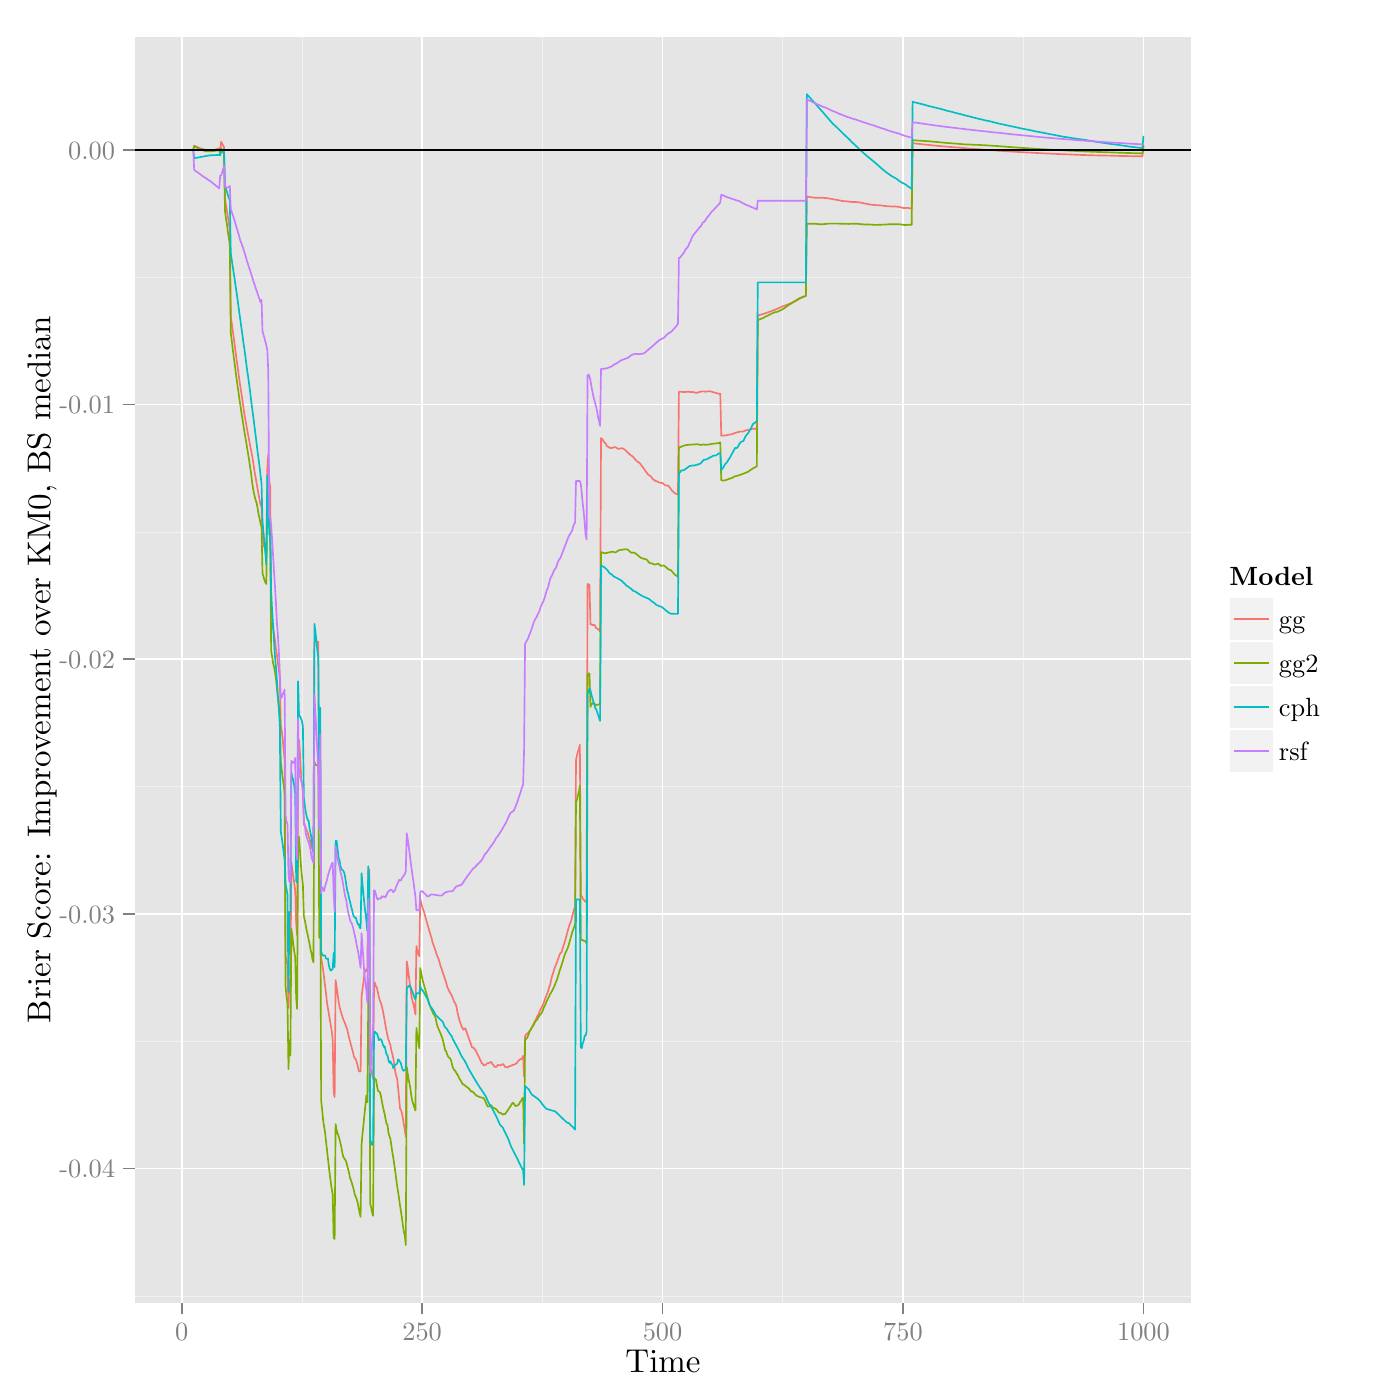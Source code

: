 % Created by tikzDevice version 0.7.0 on 2015-01-13 12:03:26
% !TEX encoding = UTF-8 Unicode
\documentclass[11pt]{memoir}
\nonstopmode

\usepackage{tikz}

\usepackage[active,tightpage,psfixbb]{preview}

\PreviewEnvironment{pgfpicture}

\setlength\PreviewBorder{0pt}

\usepackage{amsmath}
\newcommand{\SweaveOpts}[1]{}  % do not interfere with LaTeX
\newcommand{\SweaveInput}[1]{} % because they are not real TeX commands
\newcommand{\Sexpr}[1]{}       % will only be parsed by R


\usepackage{geometry}
\usepackage{amsmath}
\usepackage{lscape}
\geometry{verbose,tmargin=2.5cm,bmargin=2.5cm,lmargin=2.5cm,rmargin=2.5cm}


\begin{document}

\begin{tikzpicture}[x=1pt,y=1pt]
\definecolor[named]{fillColor}{rgb}{1.00,1.00,1.00}
\path[use as bounding box,fill=fillColor,fill opacity=0.00] (0,0) rectangle (505.89,505.89);
\begin{scope}
\path[clip] (  0.00,  0.00) rectangle (505.89,505.89);
\definecolor[named]{drawColor}{rgb}{1.00,1.00,1.00}
\definecolor[named]{fillColor}{rgb}{1.00,1.00,1.00}

\path[draw=drawColor,line width= 0.6pt,line join=round,line cap=round,fill=fillColor] (  0.00,  0.00) rectangle (505.89,505.89);
\end{scope}
\begin{scope}
\path[clip] ( 48.65, 35.17) rectangle (430.54,492.64);
\definecolor[named]{fillColor}{rgb}{0.90,0.90,0.90}

\path[fill=fillColor] ( 48.65, 35.17) rectangle (430.54,492.64);
\definecolor[named]{drawColor}{rgb}{0.95,0.95,0.95}

\path[draw=drawColor,line width= 0.3pt,line join=round] ( 48.65, 37.61) --
	(430.54, 37.61);

\path[draw=drawColor,line width= 0.3pt,line join=round] ( 48.65,129.62) --
	(430.54,129.62);

\path[draw=drawColor,line width= 0.3pt,line join=round] ( 48.65,221.64) --
	(430.54,221.64);

\path[draw=drawColor,line width= 0.3pt,line join=round] ( 48.65,313.66) --
	(430.54,313.66);

\path[draw=drawColor,line width= 0.3pt,line join=round] ( 48.65,405.68) --
	(430.54,405.68);

\path[draw=drawColor,line width= 0.3pt,line join=round] (109.10, 35.17) --
	(109.10,492.64);

\path[draw=drawColor,line width= 0.3pt,line join=round] (195.98, 35.17) --
	(195.98,492.64);

\path[draw=drawColor,line width= 0.3pt,line join=round] (282.86, 35.17) --
	(282.86,492.64);

\path[draw=drawColor,line width= 0.3pt,line join=round] (369.74, 35.17) --
	(369.74,492.64);
\definecolor[named]{drawColor}{rgb}{1.00,1.00,1.00}

\path[draw=drawColor,line width= 0.6pt,line join=round] ( 48.65, 83.61) --
	(430.54, 83.61);

\path[draw=drawColor,line width= 0.6pt,line join=round] ( 48.65,175.63) --
	(430.54,175.63);

\path[draw=drawColor,line width= 0.6pt,line join=round] ( 48.65,267.65) --
	(430.54,267.65);

\path[draw=drawColor,line width= 0.6pt,line join=round] ( 48.65,359.67) --
	(430.54,359.67);

\path[draw=drawColor,line width= 0.6pt,line join=round] ( 48.65,451.69) --
	(430.54,451.69);

\path[draw=drawColor,line width= 0.6pt,line join=round] ( 65.66, 35.17) --
	( 65.66,492.64);

\path[draw=drawColor,line width= 0.6pt,line join=round] (152.54, 35.17) --
	(152.54,492.64);

\path[draw=drawColor,line width= 0.6pt,line join=round] (239.42, 35.17) --
	(239.42,492.64);

\path[draw=drawColor,line width= 0.6pt,line join=round] (326.30, 35.17) --
	(326.30,492.64);

\path[draw=drawColor,line width= 0.6pt,line join=round] (413.18, 35.17) --
	(413.18,492.64);
\definecolor[named]{drawColor}{rgb}{0.97,0.46,0.43}

\path[draw=drawColor,line width= 0.6pt,line join=round] ( 66.01,451.69) --
	( 66.36,451.69) --
	( 66.71,451.69) --
	( 67.05,451.69) --
	( 67.40,451.69) --
	( 67.75,451.69) --
	( 68.10,451.69) --
	( 68.44,451.69) --
	( 68.79,451.69) --
	( 69.14,451.69) --
	( 69.49,451.69) --
	( 69.83,451.69) --
	( 70.18,453.26) --
	( 70.53,453.09) --
	( 70.88,452.93) --
	( 71.22,452.77) --
	( 71.57,452.62) --
	( 71.92,452.48) --
	( 72.27,452.34) --
	( 72.61,452.21) --
	( 72.96,452.10) --
	( 73.31,451.99) --
	( 73.66,451.89) --
	( 74.00,451.80) --
	( 74.35,451.71) --
	( 74.70,451.64) --
	( 75.05,451.61) --
	( 75.39,451.59) --
	( 75.74,451.58) --
	( 76.09,451.59) --
	( 76.44,451.64) --
	( 76.78,451.68) --
	( 77.13,451.69) --
	( 77.48,451.74) --
	( 77.83,451.87) --
	( 78.17,451.99) --
	( 78.52,452.08) --
	( 78.87,452.15) --
	( 79.22,452.32) --
	( 79.56,450.93) --
	( 79.91,454.64) --
	( 80.26,454.07) --
	( 80.61,453.37) --
	( 80.95,452.63) --
	( 81.30,434.37) --
	( 81.65,431.83) --
	( 82.00,429.62) --
	( 82.34,427.61) --
	( 82.69,425.38) --
	( 83.04,422.57) --
	( 83.39,391.38) --
	( 83.73,389.22) --
	( 84.08,386.59) --
	( 84.43,384.07) --
	( 84.78,381.46) --
	( 85.12,378.81) --
	( 85.47,376.14) --
	( 85.82,373.64) --
	( 86.17,371.06) --
	( 86.51,368.53) --
	( 86.86,366.13) --
	( 87.21,363.92) --
	( 87.56,361.54) --
	( 87.90,359.06) --
	( 88.25,356.65) --
	( 88.60,354.49) --
	( 88.95,352.79) --
	( 89.29,350.68) --
	( 89.64,348.89) --
	( 89.99,347.11) --
	( 90.34,345.15) --
	( 90.68,343.43) --
	( 91.03,341.57) --
	( 91.38,339.55) --
	( 91.73,337.28) --
	( 92.07,334.92) --
	( 92.42,333.04) --
	( 92.77,330.94) --
	( 93.12,329.00) --
	( 93.46,327.04) --
	( 93.81,325.30) --
	( 94.16,323.32) --
	( 94.51,322.65) --
	( 94.85,311.02) --
	( 95.20,309.66) --
	( 95.55,308.13) --
	( 95.90,307.33) --
	( 96.24,305.80) --
	( 96.59,336.58) --
	( 96.94,341.66) --
	( 97.29,332.38) --
	( 97.63,330.05) --
	( 97.98,283.37) --
	( 98.33,282.02) --
	( 98.68,278.94) --
	( 99.02,276.83) --
	( 99.37,274.54) --
	( 99.72,271.33) --
	(100.07,269.10) --
	(100.41,266.49) --
	(100.76,263.82) --
	(101.11,260.70) --
	(101.46,244.00) --
	(101.80,241.87) --
	(102.15,239.07) --
	(102.50,234.86) --
	(102.85,231.38) --
	(103.19,160.09) --
	(103.54,158.94) --
	(103.89,157.38) --
	(104.24,141.64) --
	(104.58,151.91) --
	(104.93,147.83) --
	(105.28,194.36) --
	(105.63,191.74) --
	(105.97,189.42) --
	(106.32,186.88) --
	(106.67,183.97) --
	(107.02,172.20) --
	(107.36,167.99) --
	(107.71,230.78) --
	(108.06,238.52) --
	(108.41,233.25) --
	(108.75,226.87) --
	(109.10,222.76) --
	(109.45,219.79) --
	(109.80,207.91) --
	(110.14,207.46) --
	(110.49,206.87) --
	(110.84,205.67) --
	(111.19,205.01) --
	(111.53,203.73) --
	(111.88,202.76) --
	(112.23,201.14) --
	(112.58,199.33) --
	(112.93,199.44) --
	(113.27,198.60) --
	(113.62,273.53) --
	(113.97,274.51) --
	(114.32,274.27) --
	(114.66,273.81) --
	(115.01,274.00) --
	(115.36,217.54) --
	(115.71,242.22) --
	(116.05,159.78) --
	(116.40,157.54) --
	(116.75,155.46) --
	(117.10,152.68) --
	(117.44,149.87) --
	(117.79,147.08) --
	(118.14,143.69) --
	(118.49,141.54) --
	(118.83,139.54) --
	(119.18,137.44) --
	(119.53,135.40) --
	(119.88,133.28) --
	(120.22,130.01) --
	(120.57,111.05) --
	(120.92,109.45) --
	(121.27,151.68) --
	(121.61,149.63) --
	(121.96,146.97) --
	(122.31,144.35) --
	(122.66,142.16) --
	(123.00,140.94) --
	(123.35,139.74) --
	(123.70,138.57) --
	(124.05,137.54) --
	(124.39,136.77) --
	(124.74,135.83) --
	(125.09,134.93) --
	(125.44,134.05) --
	(125.78,132.45) --
	(126.13,130.95) --
	(126.48,129.61) --
	(126.83,128.30) --
	(127.17,127.03) --
	(127.52,125.79) --
	(127.87,124.21) --
	(128.22,123.37) --
	(128.56,123.19) --
	(128.91,121.95) --
	(129.26,120.73) --
	(129.61,118.93) --
	(129.95,118.70) --
	(130.30,118.73) --
	(130.65,145.61) --
	(131.00,148.68) --
	(131.34,150.93) --
	(131.69,154.22) --
	(132.04,154.94) --
	(132.39,155.64) --
	(132.73,154.78) --
	(133.08,191.04) --
	(133.43,191.57) --
	(133.78,120.19) --
	(134.12,119.08) --
	(134.47,117.61) --
	(134.82,116.08) --
	(135.17,150.98) --
	(135.51,150.62) --
	(135.86,149.37) --
	(136.21,148.97) --
	(136.56,147.27) --
	(136.90,145.61) --
	(137.25,144.41) --
	(137.60,143.64) --
	(137.95,142.39) --
	(138.29,140.84) --
	(138.64,139.14) --
	(138.99,137.13) --
	(139.34,135.07) --
	(139.68,133.24) --
	(140.03,131.56) --
	(140.38,130.17) --
	(140.73,129.23) --
	(141.07,128.24) --
	(141.42,126.27) --
	(141.77,125.02) --
	(142.12,123.40) --
	(142.46,121.33) --
	(142.81,118.63) --
	(143.16,117.11) --
	(143.51,116.16) --
	(143.85,112.78) --
	(144.20,109.13) --
	(144.55,105.31) --
	(144.90,104.75) --
	(145.24,103.60) --
	(145.59,101.73) --
	(145.94, 99.45) --
	(146.29, 97.48) --
	(146.63, 95.11) --
	(146.98,158.50) --
	(147.33,156.44) --
	(147.68,153.68) --
	(148.02,150.95) --
	(148.37,148.27) --
	(148.72,145.64) --
	(149.07,144.18) --
	(149.41,142.95) --
	(149.76,141.30) --
	(150.11,139.31) --
	(150.46,164.05) --
	(150.80,162.44) --
	(151.15,161.21) --
	(151.50,160.38) --
	(151.85,181.19) --
	(152.19,179.73) --
	(152.54,178.28) --
	(152.89,177.23) --
	(153.24,176.31) --
	(153.58,175.05) --
	(153.93,173.80) --
	(154.28,172.57) --
	(154.63,171.35) --
	(154.97,170.15) --
	(155.32,168.80) --
	(155.67,167.80) --
	(156.02,166.52) --
	(156.36,165.16) --
	(156.71,164.27) --
	(157.06,163.29) --
	(157.41,162.20) --
	(157.75,161.13) --
	(158.10,160.12) --
	(158.45,159.43) --
	(158.80,158.33) --
	(159.14,157.01) --
	(159.49,156.02) --
	(159.84,155.04) --
	(160.19,153.80) --
	(160.53,152.94) --
	(160.88,151.91) --
	(161.23,150.84) --
	(161.58,149.35) --
	(161.92,148.61) --
	(162.27,147.92) --
	(162.62,147.24) --
	(162.97,146.58) --
	(163.31,145.93) --
	(163.66,145.14) --
	(164.01,144.10) --
	(164.36,143.53) --
	(164.70,142.95) --
	(165.05,141.56) --
	(165.40,139.60) --
	(165.75,138.24) --
	(166.09,136.94) --
	(166.44,135.98) --
	(166.79,135.12) --
	(167.14,134.28) --
	(167.48,133.78) --
	(167.83,134.24) --
	(168.18,134.30) --
	(168.53,133.26) --
	(168.87,132.24) --
	(169.22,131.24) --
	(169.57,130.26) --
	(169.92,129.29) --
	(170.26,128.35) --
	(170.61,127.43) --
	(170.96,127.29) --
	(171.31,127.15) --
	(171.65,126.54) --
	(172.00,126.09) --
	(172.35,125.35) --
	(172.70,124.63) --
	(173.04,123.93) --
	(173.39,123.23) --
	(173.74,122.41) --
	(174.09,121.70) --
	(174.43,121.47) --
	(174.78,120.90) --
	(175.13,120.93) --
	(175.48,121.12) --
	(175.83,121.46) --
	(176.17,121.74) --
	(176.52,121.69) --
	(176.87,121.89) --
	(177.22,122.10) --
	(177.56,122.12) --
	(177.91,121.44) --
	(178.26,121.07) --
	(178.61,120.51) --
	(178.95,120.38) --
	(179.30,120.30) --
	(179.65,120.80) --
	(180.00,121.09) --
	(180.34,120.99) --
	(180.69,120.91) --
	(181.04,120.98) --
	(181.39,121.20) --
	(181.73,121.44) --
	(182.08,121.07) --
	(182.43,120.41) --
	(182.78,120.32) --
	(183.12,120.27) --
	(183.47,120.20) --
	(183.82,120.42) --
	(184.17,120.66) --
	(184.51,120.74) --
	(184.86,120.84) --
	(185.21,121.08) --
	(185.56,121.09) --
	(185.90,121.25) --
	(186.25,121.42) --
	(186.60,121.63) --
	(186.95,122.08) --
	(187.29,122.54) --
	(187.64,122.78) --
	(187.99,123.22) --
	(188.34,123.20) --
	(188.68,123.54) --
	(189.03,124.35) --
	(189.38,116.89) --
	(189.73,131.45) --
	(190.07,132.00) --
	(190.42,132.42) --
	(190.77,132.61) --
	(191.12,133.00) --
	(191.46,133.41) --
	(191.81,133.95) --
	(192.16,134.60) --
	(192.51,135.27) --
	(192.85,135.94) --
	(193.20,136.64) --
	(193.55,137.34) --
	(193.90,138.06) --
	(194.24,138.79) --
	(194.59,139.38) --
	(194.94,140.27) --
	(195.29,141.06) --
	(195.63,141.70) --
	(195.98,142.37) --
	(196.33,143.03) --
	(196.68,144.13) --
	(197.02,145.12) --
	(197.37,145.97) --
	(197.72,146.84) --
	(198.07,147.76) --
	(198.41,149.15) --
	(198.76,149.89) --
	(199.11,151.55) --
	(199.46,153.10) --
	(199.80,154.15) --
	(200.15,155.22) --
	(200.50,156.30) --
	(200.85,157.13) --
	(201.19,158.01) --
	(201.54,159.01) --
	(201.89,159.96) --
	(202.24,161.06) --
	(202.58,161.53) --
	(202.93,161.80) --
	(203.28,163.14) --
	(203.63,164.15) --
	(203.97,165.15) --
	(204.32,166.41) --
	(204.67,167.69) --
	(205.02,168.98) --
	(205.36,170.28) --
	(205.71,171.47) --
	(206.06,172.37) --
	(206.41,173.28) --
	(206.75,174.64) --
	(207.10,176.06) --
	(207.45,177.35) --
	(207.80,178.19) --
	(208.14,231.33) --
	(208.49,232.92) --
	(208.84,234.31) --
	(209.19,235.31) --
	(209.53,236.80) --
	(209.88,182.03) --
	(210.23,182.04) --
	(210.58,181.22) --
	(210.92,180.75) --
	(211.27,180.45) --
	(211.62,179.99) --
	(211.97,180.33) --
	(212.31,294.85) --
	(212.66,294.79) --
	(213.01,294.53) --
	(213.36,280.22) --
	(213.70,280.37) --
	(214.05,280.06) --
	(214.40,280.01) --
	(214.75,280.14) --
	(215.09,279.65) --
	(215.44,278.86) --
	(215.79,278.69) --
	(216.14,278.51) --
	(216.48,278.13) --
	(216.83,277.72) --
	(217.18,347.57) --
	(217.53,347.33) --
	(217.87,346.81) --
	(218.22,346.29) --
	(218.57,345.91) --
	(218.92,345.43) --
	(219.26,344.75) --
	(219.61,344.52) --
	(219.96,344.30) --
	(220.31,344.07) --
	(220.65,344.01) --
	(221.00,344.02) --
	(221.35,344.07) --
	(221.70,344.17) --
	(222.04,344.34) --
	(222.39,344.26) --
	(222.74,344.08) --
	(223.09,343.89) --
	(223.43,343.71) --
	(223.78,343.73) --
	(224.13,343.83) --
	(224.48,343.94) --
	(224.82,343.94) --
	(225.17,343.75) --
	(225.52,343.55) --
	(225.87,343.34) --
	(226.21,343.00) --
	(226.56,342.66) --
	(226.91,342.33) --
	(227.26,341.99) --
	(227.60,341.66) --
	(227.95,341.35) --
	(228.30,341.15) --
	(228.65,340.92) --
	(228.99,340.52) --
	(229.34,340.12) --
	(229.69,339.72) --
	(230.04,339.32) --
	(230.38,339.01) --
	(230.73,338.87) --
	(231.08,338.60) --
	(231.43,338.21) --
	(231.77,337.73) --
	(232.12,337.25) --
	(232.47,336.77) --
	(232.82,336.28) --
	(233.16,335.80) --
	(233.51,335.32) --
	(233.86,334.84) --
	(234.21,334.36) --
	(234.55,334.14) --
	(234.90,333.94) --
	(235.25,333.65) --
	(235.60,333.15) --
	(235.94,332.69) --
	(236.29,332.46) --
	(236.64,332.34) --
	(236.99,332.00) --
	(237.33,331.97) --
	(237.68,331.80) --
	(238.03,331.60) --
	(238.38,331.49) --
	(238.73,331.45) --
	(239.07,331.40) --
	(239.42,331.32) --
	(239.77,331.03) --
	(240.12,330.74) --
	(240.46,330.52) --
	(240.81,330.43) --
	(241.16,330.47) --
	(241.51,330.33) --
	(241.85,329.94) --
	(242.20,329.53) --
	(242.55,328.96) --
	(242.90,328.52) --
	(243.24,328.21) --
	(243.59,327.89) --
	(243.94,327.58) --
	(244.29,327.48) --
	(244.63,327.35) --
	(244.98,327.22) --
	(245.33,364.29) --
	(245.68,364.37) --
	(246.02,364.36) --
	(246.37,364.27) --
	(246.72,364.20) --
	(247.07,364.22) --
	(247.41,364.23) --
	(247.76,364.25) --
	(248.11,364.28) --
	(248.46,364.30) --
	(248.80,364.33) --
	(249.15,364.27) --
	(249.50,364.17) --
	(249.85,364.25) --
	(250.19,364.26) --
	(250.54,364.18) --
	(250.89,364.09) --
	(251.24,364.02) --
	(251.58,363.94) --
	(251.93,363.93) --
	(252.28,364.08) --
	(252.63,364.23) --
	(252.97,364.29) --
	(253.32,364.36) --
	(253.67,364.43) --
	(254.02,364.47) --
	(254.36,364.45) --
	(254.71,364.34) --
	(255.06,364.37) --
	(255.41,364.41) --
	(255.75,364.45) --
	(256.10,364.50) --
	(256.45,364.55) --
	(256.80,364.44) --
	(257.14,364.33) --
	(257.49,364.23) --
	(257.84,364.12) --
	(258.19,364.03) --
	(258.53,363.93) --
	(258.88,363.84) --
	(259.23,363.75) --
	(259.58,363.66) --
	(259.92,363.58) --
	(260.27,363.62) --
	(260.62,348.44) --
	(260.97,348.47) --
	(261.31,348.49) --
	(261.66,348.52) --
	(262.01,348.55) --
	(262.36,348.58) --
	(262.70,348.64) --
	(263.05,348.73) --
	(263.40,348.82) --
	(263.75,348.87) --
	(264.09,348.91) --
	(264.44,348.97) --
	(264.79,349.12) --
	(265.14,349.26) --
	(265.48,349.41) --
	(265.83,349.51) --
	(266.18,349.61) --
	(266.53,349.70) --
	(266.87,349.80) --
	(267.22,349.90) --
	(267.57,349.92) --
	(267.92,349.92) --
	(268.26,349.92) --
	(268.61,349.98) --
	(268.96,350.14) --
	(269.31,350.30) --
	(269.65,350.39) --
	(270.00,350.46) --
	(270.35,350.54) --
	(270.70,350.62) --
	(271.04,350.70) --
	(271.39,350.78) --
	(271.74,350.87) --
	(272.09,350.95) --
	(272.43,350.95) --
	(272.78,350.95) --
	(273.13,350.96) --
	(273.48,350.96) --
	(273.82,391.87) --
	(274.17,391.97) --
	(274.52,392.07) --
	(274.87,392.17) --
	(275.21,392.28) --
	(275.56,392.38) --
	(275.91,392.49) --
	(276.26,392.60) --
	(276.60,392.72) --
	(276.95,392.84) --
	(277.30,392.96) --
	(277.65,393.08) --
	(277.99,393.20) --
	(278.34,393.33) --
	(278.69,393.46) --
	(279.04,393.59) --
	(279.38,393.72) --
	(279.73,393.86) --
	(280.08,394.00) --
	(280.43,394.14) --
	(280.77,394.28) --
	(281.12,394.43) --
	(281.47,394.58) --
	(281.82,394.73) --
	(282.16,394.88) --
	(282.51,395.04) --
	(282.86,395.20) --
	(283.21,395.32) --
	(283.55,395.44) --
	(283.90,395.57) --
	(284.25,395.70) --
	(284.60,395.84) --
	(284.94,395.98) --
	(285.29,396.13) --
	(285.64,396.27) --
	(285.99,396.42) --
	(286.33,396.57) --
	(286.68,396.72) --
	(287.03,396.87) --
	(287.38,397.05) --
	(287.72,397.24) --
	(288.07,397.44) --
	(288.42,397.64) --
	(288.77,397.84) --
	(289.11,398.05) --
	(289.46,398.22) --
	(289.81,398.37) --
	(290.16,398.52) --
	(290.50,398.68) --
	(290.85,398.84) --
	(291.20,399.00) --
	(291.55,434.89) --
	(291.89,434.81) --
	(292.24,434.76) --
	(292.59,434.67) --
	(292.94,434.61) --
	(293.28,434.58) --
	(293.63,434.56) --
	(293.98,434.52) --
	(294.33,434.43) --
	(294.67,434.40) --
	(295.02,434.40) --
	(295.37,434.41) --
	(295.72,434.42) --
	(296.06,434.42) --
	(296.41,434.43) --
	(296.76,434.43) --
	(297.11,434.43) --
	(297.45,434.40) --
	(297.80,434.37) --
	(298.15,434.34) --
	(298.50,434.29) --
	(298.84,434.29) --
	(299.19,434.23) --
	(299.54,434.17) --
	(299.89,434.11) --
	(300.23,434.04) --
	(300.58,433.98) --
	(300.93,433.91) --
	(301.28,433.85) --
	(301.63,433.79) --
	(301.97,433.72) --
	(302.32,433.66) --
	(302.67,433.60) --
	(303.02,433.55) --
	(303.36,433.47) --
	(303.71,433.38) --
	(304.06,433.31) --
	(304.41,433.24) --
	(304.75,433.22) --
	(305.10,433.22) --
	(305.45,433.19) --
	(305.80,433.17) --
	(306.14,433.12) --
	(306.49,433.06) --
	(306.84,433.00) --
	(307.19,432.96) --
	(307.53,432.93) --
	(307.88,432.90) --
	(308.23,432.88) --
	(308.58,432.89) --
	(308.92,432.91) --
	(309.27,432.88) --
	(309.62,432.86) --
	(309.97,432.83) --
	(310.31,432.80) --
	(310.66,432.73) --
	(311.01,432.66) --
	(311.36,432.59) --
	(311.70,432.52) --
	(312.05,432.45) --
	(312.40,432.38) --
	(312.75,432.31) --
	(313.09,432.24) --
	(313.44,432.17) --
	(313.79,432.10) --
	(314.14,432.04) --
	(314.48,431.97) --
	(314.83,431.91) --
	(315.18,431.88) --
	(315.53,431.84) --
	(315.87,431.81) --
	(316.22,431.78) --
	(316.57,431.75) --
	(316.92,431.76) --
	(317.26,431.74) --
	(317.61,431.72) --
	(317.96,431.73) --
	(318.31,431.66) --
	(318.65,431.59) --
	(319.00,431.57) --
	(319.35,431.51) --
	(319.70,431.44) --
	(320.04,431.42) --
	(320.39,431.39) --
	(320.74,431.36) --
	(321.09,431.34) --
	(321.43,431.32) --
	(321.78,431.30) --
	(322.13,431.28) --
	(322.48,431.26) --
	(322.82,431.24) --
	(323.17,431.25) --
	(323.52,431.26) --
	(323.87,431.22) --
	(324.21,431.19) --
	(324.56,431.15) --
	(324.91,431.12) --
	(325.26,431.05) --
	(325.60,430.94) --
	(325.95,430.84) --
	(326.30,430.74) --
	(326.65,430.72) --
	(326.99,430.74) --
	(327.34,430.75) --
	(327.69,430.77) --
	(328.04,430.76) --
	(328.38,430.69) --
	(328.73,430.65) --
	(329.08,430.55) --
	(329.43,430.44) --
	(329.77,454.13) --
	(330.12,454.10) --
	(330.47,454.06) --
	(330.82,454.02) --
	(331.16,453.98) --
	(331.51,453.95) --
	(331.86,453.91) --
	(332.21,453.87) --
	(332.55,453.83) --
	(332.90,453.79) --
	(333.25,453.75) --
	(333.60,453.72) --
	(333.94,453.68) --
	(334.29,453.64) --
	(334.64,453.60) --
	(334.99,453.57) --
	(335.33,453.53) --
	(335.68,453.49) --
	(336.03,453.46) --
	(336.38,453.42) --
	(336.72,453.39) --
	(337.07,453.35) --
	(337.42,453.32) --
	(337.77,453.28) --
	(338.11,453.25) --
	(338.46,453.21) --
	(338.81,453.18) --
	(339.16,453.14) --
	(339.50,453.11) --
	(339.85,453.08) --
	(340.20,453.05) --
	(340.55,453.02) --
	(340.89,452.99) --
	(341.24,452.96) --
	(341.59,452.93) --
	(341.94,452.90) --
	(342.28,452.87) --
	(342.63,452.85) --
	(342.98,452.82) --
	(343.33,452.79) --
	(343.67,452.77) --
	(344.02,452.74) --
	(344.37,452.71) --
	(344.72,452.69) --
	(345.06,452.66) --
	(345.41,452.63) --
	(345.76,452.61) --
	(346.11,452.58) --
	(346.45,452.55) --
	(346.80,452.51) --
	(347.15,452.48) --
	(347.50,452.45) --
	(347.84,452.41) --
	(348.19,452.38) --
	(348.54,452.34) --
	(348.89,452.31) --
	(349.23,452.29) --
	(349.58,452.26) --
	(349.93,452.23) --
	(350.28,452.20) --
	(350.62,452.18) --
	(350.97,452.15) --
	(351.32,452.12) --
	(351.67,452.10) --
	(352.01,452.07) --
	(352.36,452.05) --
	(352.71,452.02) --
	(353.06,451.99) --
	(353.40,451.97) --
	(353.75,451.94) --
	(354.10,451.92) --
	(354.45,451.89) --
	(354.79,451.87) --
	(355.14,451.84) --
	(355.49,451.82) --
	(355.84,451.79) --
	(356.18,451.77) --
	(356.53,451.74) --
	(356.88,451.71) --
	(357.23,451.69) --
	(357.57,451.66) --
	(357.92,451.64) --
	(358.27,451.61) --
	(358.62,451.59) --
	(358.96,451.56) --
	(359.31,451.54) --
	(359.66,451.51) --
	(360.01,451.48) --
	(360.35,451.46) --
	(360.70,451.43) --
	(361.05,451.41) --
	(361.40,451.39) --
	(361.74,451.37) --
	(362.09,451.35) --
	(362.44,451.33) --
	(362.79,451.30) --
	(363.13,451.28) --
	(363.48,451.26) --
	(363.83,451.24) --
	(364.18,451.21) --
	(364.53,451.19) --
	(364.87,451.16) --
	(365.22,451.14) --
	(365.57,451.12) --
	(365.92,451.10) --
	(366.26,451.07) --
	(366.61,451.05) --
	(366.96,451.03) --
	(367.31,451.01) --
	(367.65,450.99) --
	(368.00,450.97) --
	(368.35,450.95) --
	(368.70,450.92) --
	(369.04,450.90) --
	(369.39,450.88) --
	(369.74,450.86) --
	(370.09,450.84) --
	(370.43,450.82) --
	(370.78,450.80) --
	(371.13,450.78) --
	(371.48,450.77) --
	(371.82,450.75) --
	(372.17,450.73) --
	(372.52,450.72) --
	(372.87,450.70) --
	(373.21,450.68) --
	(373.56,450.66) --
	(373.91,450.64) --
	(374.26,450.63) --
	(374.60,450.61) --
	(374.95,450.59) --
	(375.30,450.57) --
	(375.65,450.56) --
	(375.99,450.54) --
	(376.34,450.52) --
	(376.69,450.50) --
	(377.04,450.48) --
	(377.38,450.47) --
	(377.73,450.45) --
	(378.08,450.43) --
	(378.43,450.42) --
	(378.77,450.40) --
	(379.12,450.39) --
	(379.47,450.37) --
	(379.82,450.35) --
	(380.16,450.34) --
	(380.51,450.32) --
	(380.86,450.31) --
	(381.21,450.29) --
	(381.55,450.27) --
	(381.90,450.25) --
	(382.25,450.24) --
	(382.60,450.22) --
	(382.94,450.21) --
	(383.29,450.19) --
	(383.64,450.18) --
	(383.99,450.17) --
	(384.33,450.15) --
	(384.68,450.14) --
	(385.03,450.13) --
	(385.38,450.12) --
	(385.72,450.10) --
	(386.07,450.09) --
	(386.42,450.08) --
	(386.77,450.06) --
	(387.11,450.05) --
	(387.46,450.03) --
	(387.81,450.01) --
	(388.16,450.00) --
	(388.50,449.98) --
	(388.85,449.97) --
	(389.20,449.95) --
	(389.55,449.94) --
	(389.89,449.92) --
	(390.24,449.91) --
	(390.59,449.90) --
	(390.94,449.89) --
	(391.28,449.88) --
	(391.63,449.87) --
	(391.98,449.86) --
	(392.33,449.85) --
	(392.67,449.83) --
	(393.02,449.82) --
	(393.37,449.81) --
	(393.72,449.80) --
	(394.06,449.79) --
	(394.41,449.78) --
	(394.76,449.77) --
	(395.11,449.76) --
	(395.45,449.75) --
	(395.80,449.74) --
	(396.15,449.74) --
	(396.50,449.73) --
	(396.84,449.72) --
	(397.19,449.71) --
	(397.54,449.70) --
	(397.89,449.69) --
	(398.23,449.69) --
	(398.58,449.68) --
	(398.93,449.68) --
	(399.28,449.67) --
	(399.62,449.67) --
	(399.97,449.66) --
	(400.32,449.65) --
	(400.67,449.65) --
	(401.01,449.64) --
	(401.36,449.63) --
	(401.71,449.62) --
	(402.06,449.61) --
	(402.40,449.60) --
	(402.75,449.59) --
	(403.10,449.58) --
	(403.45,449.57) --
	(403.79,449.56) --
	(404.14,449.55) --
	(404.49,449.54) --
	(404.84,449.53) --
	(405.18,449.52) --
	(405.53,449.51) --
	(405.88,449.50) --
	(406.23,449.50) --
	(406.57,449.49) --
	(406.92,449.49) --
	(407.27,449.49) --
	(407.62,449.48) --
	(407.96,449.48) --
	(408.31,449.47) --
	(408.66,449.46) --
	(409.01,449.46) --
	(409.35,449.45) --
	(409.70,449.44) --
	(410.05,449.44) --
	(410.40,449.43) --
	(410.74,449.43) --
	(411.09,449.42) --
	(411.44,449.42) --
	(411.79,449.42) --
	(412.13,449.41) --
	(412.48,449.41) --
	(412.83,449.41) --
	(413.18,453.11);
\definecolor[named]{drawColor}{rgb}{0.49,0.68,0.00}

\path[draw=drawColor,line width= 0.6pt,line join=round] ( 66.01,451.69) --
	( 66.36,451.69) --
	( 66.71,451.69) --
	( 67.05,451.69) --
	( 67.40,451.69) --
	( 67.75,451.69) --
	( 68.10,451.69) --
	( 68.44,451.69) --
	( 68.79,451.69) --
	( 69.14,451.69) --
	( 69.49,451.69) --
	( 69.83,451.69) --
	( 70.18,453.10) --
	( 70.53,452.89) --
	( 70.88,452.70) --
	( 71.22,452.51) --
	( 71.57,452.32) --
	( 71.92,452.15) --
	( 72.27,451.99) --
	( 72.61,451.84) --
	( 72.96,451.71) --
	( 73.31,451.57) --
	( 73.66,451.45) --
	( 74.00,451.33) --
	( 74.35,451.23) --
	( 74.70,451.21) --
	( 75.05,451.21) --
	( 75.39,451.18) --
	( 75.74,451.19) --
	( 76.09,451.20) --
	( 76.44,451.24) --
	( 76.78,451.28) --
	( 77.13,451.34) --
	( 77.48,451.33) --
	( 77.83,451.39) --
	( 78.17,451.46) --
	( 78.52,451.52) --
	( 78.87,451.61) --
	( 79.22,451.70) --
	( 79.56,449.81) --
	( 79.91,452.28) --
	( 80.26,451.64) --
	( 80.61,450.84) --
	( 80.95,450.05) --
	( 81.30,429.73) --
	( 81.65,426.89) --
	( 82.00,424.88) --
	( 82.34,422.01) --
	( 82.69,419.98) --
	( 83.04,417.45) --
	( 83.39,385.58) --
	( 83.73,383.02) --
	( 84.08,379.88) --
	( 84.43,377.26) --
	( 84.78,374.49) --
	( 85.12,371.81) --
	( 85.47,369.22) --
	( 85.82,366.67) --
	( 86.17,364.19) --
	( 86.51,361.75) --
	( 86.86,359.35) --
	( 87.21,356.98) --
	( 87.56,354.76) --
	( 87.90,352.59) --
	( 88.25,350.35) --
	( 88.60,348.26) --
	( 88.95,346.20) --
	( 89.29,344.07) --
	( 89.64,341.97) --
	( 89.99,339.79) --
	( 90.34,337.41) --
	( 90.68,335.20) --
	( 91.03,332.28) --
	( 91.38,329.71) --
	( 91.73,327.80) --
	( 92.07,326.34) --
	( 92.42,325.01) --
	( 92.77,323.98) --
	( 93.12,322.05) --
	( 93.46,319.87) --
	( 93.81,318.52) --
	( 94.16,316.71) --
	( 94.51,315.41) --
	( 94.85,298.64) --
	( 95.20,297.57) --
	( 95.55,296.30) --
	( 95.90,295.43) --
	( 96.24,294.85) --
	( 96.59,327.64) --
	( 96.94,328.41) --
	( 97.29,315.95) --
	( 97.63,313.54) --
	( 97.98,270.63) --
	( 98.33,268.73) --
	( 98.68,266.17) --
	( 99.02,264.99) --
	( 99.37,263.06) --
	( 99.72,260.60) --
	(100.07,257.30) --
	(100.41,253.80) --
	(100.76,251.21) --
	(101.11,248.35) --
	(101.46,230.72) --
	(101.80,227.66) --
	(102.15,224.70) --
	(102.50,222.44) --
	(102.85,219.25) --
	(103.19,149.49) --
	(103.54,145.71) --
	(103.89,143.19) --
	(104.24,119.60) --
	(104.58,129.99) --
	(104.93,124.41) --
	(105.28,170.21) --
	(105.63,167.69) --
	(105.97,164.68) --
	(106.32,162.15) --
	(106.67,160.06) --
	(107.02,145.42) --
	(107.36,141.32) --
	(107.71,202.71) --
	(108.06,203.52) --
	(108.41,198.21) --
	(108.75,193.20) --
	(109.10,189.11) --
	(109.45,186.18) --
	(109.80,174.81) --
	(110.14,173.38) --
	(110.49,171.55) --
	(110.84,169.46) --
	(111.19,168.12) --
	(111.53,166.29) --
	(111.88,164.69) --
	(112.23,162.68) --
	(112.58,161.41) --
	(112.93,159.17) --
	(113.27,158.12) --
	(113.62,230.58) --
	(113.97,229.73) --
	(114.32,229.34) --
	(114.66,229.37) --
	(115.01,229.21) --
	(115.36,167.04) --
	(115.71,193.03) --
	(116.05,108.18) --
	(116.40,104.96) --
	(116.75,101.18) --
	(117.10, 98.84) --
	(117.44, 96.88) --
	(117.79, 93.57) --
	(118.14, 90.45) --
	(118.49, 87.36) --
	(118.83, 84.33) --
	(119.18, 81.37) --
	(119.53, 78.60) --
	(119.88, 76.18) --
	(120.22, 74.29) --
	(120.57, 58.55) --
	(120.92, 58.18) --
	(121.27, 99.66) --
	(121.61, 97.65) --
	(121.96, 96.27) --
	(122.31, 95.54) --
	(122.66, 94.25) --
	(123.00, 92.94) --
	(123.35, 91.31) --
	(123.70, 89.30) --
	(124.05, 87.93) --
	(124.39, 87.32) --
	(124.74, 86.84) --
	(125.09, 86.12) --
	(125.44, 84.77) --
	(125.78, 83.41) --
	(126.13, 82.07) --
	(126.48, 80.21) --
	(126.83, 79.39) --
	(127.17, 78.27) --
	(127.52, 77.07) --
	(127.87, 75.84) --
	(128.22, 74.10) --
	(128.56, 73.44) --
	(128.91, 72.50) --
	(129.26, 71.18) --
	(129.61, 69.35) --
	(129.95, 67.63) --
	(130.30, 66.16) --
	(130.65, 92.21) --
	(131.00, 96.40) --
	(131.34, 99.34) --
	(131.69,103.20) --
	(132.04,106.44) --
	(132.39,110.07) --
	(132.73,107.58) --
	(133.08,145.05) --
	(133.43,152.21) --
	(133.78, 70.77) --
	(134.12, 69.53) --
	(134.47, 67.79) --
	(134.82, 66.55) --
	(135.17,116.53) --
	(135.51,115.89) --
	(135.86,115.77) --
	(136.21,113.64) --
	(136.56,111.78) --
	(136.90,111.49) --
	(137.25,111.29) --
	(137.60,110.05) --
	(137.95,108.21) --
	(138.29,106.33) --
	(138.64,104.77) --
	(138.99,103.33) --
	(139.34,101.38) --
	(139.68, 99.87) --
	(140.03, 99.36) --
	(140.38, 96.54) --
	(140.73, 95.28) --
	(141.07, 94.33) --
	(141.42, 91.94) --
	(141.77, 89.50) --
	(142.12, 87.53) --
	(142.46, 85.21) --
	(142.81, 82.72) --
	(143.16, 79.86) --
	(143.51, 77.40) --
	(143.85, 75.14) --
	(144.20, 72.84) --
	(144.55, 70.28) --
	(144.90, 68.01) --
	(145.24, 65.71) --
	(145.59, 63.09) --
	(145.94, 60.85) --
	(146.29, 59.33) --
	(146.63, 55.97) --
	(146.98,120.35) --
	(147.33,117.97) --
	(147.68,115.79) --
	(148.02,114.05) --
	(148.37,111.98) --
	(148.72,109.26) --
	(149.07,107.78) --
	(149.41,106.67) --
	(149.76,105.63) --
	(150.11,104.63) --
	(150.46,134.46) --
	(150.80,131.94) --
	(151.15,129.95) --
	(151.50,127.11) --
	(151.85,156.09) --
	(152.19,154.39) --
	(152.54,152.54) --
	(152.89,151.01) --
	(153.24,149.82) --
	(153.58,148.65) --
	(153.93,147.42) --
	(154.28,146.12) --
	(154.63,144.82) --
	(154.97,143.58) --
	(155.32,142.58) --
	(155.67,141.61) --
	(156.02,140.85) --
	(156.36,140.09) --
	(156.71,139.36) --
	(157.06,138.92) --
	(157.41,137.96) --
	(157.75,136.34) --
	(158.10,134.95) --
	(158.45,134.13) --
	(158.80,133.33) --
	(159.14,132.60) --
	(159.49,131.64) --
	(159.84,130.70) --
	(160.19,129.38) --
	(160.53,127.81) --
	(160.88,126.34) --
	(161.23,125.99) --
	(161.58,124.79) --
	(161.92,124.13) --
	(162.27,123.69) --
	(162.62,123.49) --
	(162.97,122.78) --
	(163.31,121.39) --
	(163.66,120.04) --
	(164.01,119.42) --
	(164.36,119.10) --
	(164.70,118.55) --
	(165.05,117.83) --
	(165.40,117.52) --
	(165.75,116.64) --
	(166.09,115.99) --
	(166.44,115.46) --
	(166.79,114.89) --
	(167.14,114.10) --
	(167.48,114.09) --
	(167.83,113.78) --
	(168.18,113.49) --
	(168.53,113.21) --
	(168.87,112.95) --
	(169.22,112.70) --
	(169.57,112.46) --
	(169.92,111.88) --
	(170.26,111.39) --
	(170.61,111.59) --
	(170.96,111.24) --
	(171.31,110.85) --
	(171.65,110.48) --
	(172.00,110.12) --
	(172.35,109.91) --
	(172.70,109.75) --
	(173.04,109.61) --
	(173.39,109.48) --
	(173.74,109.36) --
	(174.09,109.25) --
	(174.43,109.16) --
	(174.78,109.03) --
	(175.13,108.53) --
	(175.48,107.69) --
	(175.83,106.88) --
	(176.17,106.08) --
	(176.52,106.07) --
	(176.87,106.13) --
	(177.22,106.65) --
	(177.56,106.37) --
	(177.91,105.77) --
	(178.26,105.64) --
	(178.61,105.45) --
	(178.95,105.29) --
	(179.30,105.02) --
	(179.65,104.71) --
	(180.00,104.16) --
	(180.34,103.80) --
	(180.69,103.74) --
	(181.04,103.69) --
	(181.39,103.32) --
	(181.73,103.14) --
	(182.08,103.37) --
	(182.43,103.27) --
	(182.78,103.72) --
	(183.12,104.18) --
	(183.47,104.66) --
	(183.82,105.23) --
	(184.17,105.73) --
	(184.51,106.25) --
	(184.86,106.78) --
	(185.21,107.33) --
	(185.56,107.31) --
	(185.90,106.75) --
	(186.25,106.21) --
	(186.60,106.31) --
	(186.95,106.44) --
	(187.29,106.58) --
	(187.64,107.10) --
	(187.99,107.72) --
	(188.34,108.14) --
	(188.68,108.93) --
	(189.03,109.19) --
	(189.38, 92.56) --
	(189.73,130.04) --
	(190.07,130.47) --
	(190.42,130.76) --
	(190.77,131.53) --
	(191.12,132.41) --
	(191.46,133.40) --
	(191.81,133.83) --
	(192.16,134.53) --
	(192.51,135.07) --
	(192.85,135.58) --
	(193.20,136.35) --
	(193.55,136.95) --
	(193.90,137.19) --
	(194.24,137.76) --
	(194.59,138.34) --
	(194.94,138.94) --
	(195.29,139.42) --
	(195.63,139.67) --
	(195.98,140.34) --
	(196.33,141.37) --
	(196.68,142.11) --
	(197.02,142.78) --
	(197.37,143.71) --
	(197.72,144.52) --
	(198.07,145.14) --
	(198.41,145.78) --
	(198.76,146.67) --
	(199.11,147.13) --
	(199.46,147.82) --
	(199.80,148.50) --
	(200.15,149.20) --
	(200.50,150.00) --
	(200.85,150.91) --
	(201.19,151.70) --
	(201.54,152.84) --
	(201.89,153.91) --
	(202.24,155.14) --
	(202.58,156.16) --
	(202.93,157.19) --
	(203.28,158.24) --
	(203.63,159.45) --
	(203.97,160.66) --
	(204.32,161.55) --
	(204.67,162.27) --
	(205.02,163.00) --
	(205.36,163.95) --
	(205.71,165.19) --
	(206.06,166.44) --
	(206.41,167.72) --
	(206.75,168.95) --
	(207.10,169.89) --
	(207.45,170.85) --
	(207.80,171.81) --
	(208.14,216.07) --
	(208.49,216.86) --
	(208.84,218.56) --
	(209.19,219.68) --
	(209.53,221.97) --
	(209.88,166.17) --
	(210.23,166.30) --
	(210.58,166.17) --
	(210.92,165.89) --
	(211.27,165.91) --
	(211.62,165.63) --
	(211.97,164.97) --
	(212.31,262.04) --
	(212.66,262.55) --
	(213.01,262.54) --
	(213.36,250.45) --
	(213.70,251.30) --
	(214.05,251.69) --
	(214.40,251.98) --
	(214.75,251.67) --
	(215.09,251.26) --
	(215.44,251.15) --
	(215.79,251.20) --
	(216.14,251.29) --
	(216.48,251.36) --
	(216.83,251.26) --
	(217.18,306.38) --
	(217.53,306.27) --
	(217.87,306.15) --
	(218.22,306.03) --
	(218.57,305.94) --
	(218.92,306.02) --
	(219.26,306.10) --
	(219.61,306.17) --
	(219.96,306.25) --
	(220.31,306.32) --
	(220.65,306.40) --
	(221.00,306.47) --
	(221.35,306.51) --
	(221.70,306.49) --
	(222.04,306.29) --
	(222.39,306.24) --
	(222.74,306.47) --
	(223.09,306.70) --
	(223.43,306.94) --
	(223.78,307.08) --
	(224.13,307.13) --
	(224.48,307.18) --
	(224.82,307.24) --
	(225.17,307.29) --
	(225.52,307.34) --
	(225.87,307.39) --
	(226.21,307.40) --
	(226.56,307.34) --
	(226.91,307.25) --
	(227.26,306.92) --
	(227.60,306.58) --
	(227.95,306.25) --
	(228.30,306.10) --
	(228.65,306.18) --
	(228.99,306.26) --
	(229.34,306.05) --
	(229.69,305.84) --
	(230.04,305.60) --
	(230.38,305.31) --
	(230.73,305.02) --
	(231.08,304.73) --
	(231.43,304.44) --
	(231.77,304.21) --
	(232.12,304.12) --
	(232.47,304.03) --
	(232.82,303.94) --
	(233.16,303.85) --
	(233.51,303.76) --
	(233.86,303.49) --
	(234.21,303.04) --
	(234.55,302.60) --
	(234.90,302.45) --
	(235.25,302.34) --
	(235.60,302.23) --
	(235.94,302.12) --
	(236.29,302.01) --
	(236.64,301.90) --
	(236.99,301.94) --
	(237.33,302.06) --
	(237.68,302.16) --
	(238.03,302.10) --
	(238.38,301.77) --
	(238.73,301.44) --
	(239.07,301.44) --
	(239.42,301.50) --
	(239.77,301.55) --
	(240.12,301.43) --
	(240.46,301.12) --
	(240.81,300.81) --
	(241.16,300.51) --
	(241.51,300.20) --
	(241.85,299.97) --
	(242.20,299.99) --
	(242.55,299.72) --
	(242.90,299.32) --
	(243.24,298.92) --
	(243.59,298.52) --
	(243.94,298.12) --
	(244.29,298.00) --
	(244.63,297.71) --
	(244.98,297.49) --
	(245.33,344.28) --
	(245.68,344.33) --
	(246.02,344.39) --
	(246.37,344.53) --
	(246.72,344.69) --
	(247.07,344.83) --
	(247.41,344.92) --
	(247.76,345.01) --
	(248.11,345.10) --
	(248.46,345.12) --
	(248.80,345.15) --
	(249.15,345.18) --
	(249.50,345.21) --
	(249.85,345.25) --
	(250.19,345.22) --
	(250.54,345.25) --
	(250.89,345.28) --
	(251.24,345.32) --
	(251.58,345.36) --
	(251.93,345.40) --
	(252.28,345.34) --
	(252.63,345.24) --
	(252.97,345.15) --
	(253.32,345.09) --
	(253.67,345.17) --
	(254.02,345.25) --
	(254.36,345.27) --
	(254.71,345.19) --
	(255.06,345.16) --
	(255.41,345.19) --
	(255.75,345.23) --
	(256.10,345.26) --
	(256.45,345.32) --
	(256.80,345.41) --
	(257.14,345.50) --
	(257.49,345.53) --
	(257.84,345.56) --
	(258.19,345.60) --
	(258.53,345.63) --
	(258.88,345.68) --
	(259.23,345.72) --
	(259.58,345.77) --
	(259.92,345.89) --
	(260.27,346.04) --
	(260.62,332.31) --
	(260.97,332.27) --
	(261.31,332.23) --
	(261.66,332.26) --
	(262.01,332.33) --
	(262.36,332.45) --
	(262.70,332.57) --
	(263.05,332.69) --
	(263.40,332.81) --
	(263.75,332.93) --
	(264.09,333.06) --
	(264.44,333.18) --
	(264.79,333.33) --
	(265.14,333.54) --
	(265.48,333.74) --
	(265.83,333.83) --
	(266.18,333.92) --
	(266.53,334.00) --
	(266.87,334.09) --
	(267.22,334.20) --
	(267.57,334.33) --
	(267.92,334.46) --
	(268.26,334.60) --
	(268.61,334.73) --
	(268.96,334.87) --
	(269.31,335.00) --
	(269.65,335.14) --
	(270.00,335.28) --
	(270.35,335.42) --
	(270.70,335.65) --
	(271.04,335.97) --
	(271.39,336.17) --
	(271.74,336.39) --
	(272.09,336.62) --
	(272.43,336.82) --
	(272.78,337.03) --
	(273.13,337.17) --
	(273.48,337.32) --
	(273.82,390.15) --
	(274.17,390.32) --
	(274.52,390.50) --
	(274.87,390.65) --
	(275.21,390.74) --
	(275.56,390.91) --
	(275.91,391.09) --
	(276.26,391.27) --
	(276.60,391.45) --
	(276.95,391.63) --
	(277.30,391.76) --
	(277.65,391.94) --
	(277.99,392.12) --
	(278.34,392.31) --
	(278.69,392.51) --
	(279.04,392.67) --
	(279.38,392.77) --
	(279.73,392.93) --
	(280.08,393.09) --
	(280.43,393.14) --
	(280.77,393.19) --
	(281.12,393.29) --
	(281.47,393.49) --
	(281.82,393.62) --
	(282.16,393.79) --
	(282.51,393.98) --
	(282.86,394.17) --
	(283.21,394.37) --
	(283.55,394.59) --
	(283.90,394.86) --
	(284.25,395.13) --
	(284.60,395.40) --
	(284.94,395.62) --
	(285.29,395.84) --
	(285.64,396.06) --
	(285.99,396.29) --
	(286.33,396.53) --
	(286.68,396.74) --
	(287.03,396.97) --
	(287.38,397.13) --
	(287.72,397.37) --
	(288.07,397.61) --
	(288.42,397.85) --
	(288.77,398.05) --
	(289.11,398.19) --
	(289.46,398.34) --
	(289.81,398.49) --
	(290.16,398.60) --
	(290.50,398.72) --
	(290.85,398.83) --
	(291.20,398.95) --
	(291.55,424.98) --
	(291.89,424.98) --
	(292.24,424.99) --
	(292.59,425.01) --
	(292.94,425.04) --
	(293.28,425.05) --
	(293.63,425.05) --
	(293.98,425.04) --
	(294.33,425.04) --
	(294.67,425.04) --
	(295.02,425.00) --
	(295.37,424.95) --
	(295.72,424.90) --
	(296.06,424.85) --
	(296.41,424.86) --
	(296.76,424.83) --
	(297.11,424.85) --
	(297.45,424.88) --
	(297.80,424.91) --
	(298.15,424.94) --
	(298.50,424.98) --
	(298.84,425.01) --
	(299.19,425.04) --
	(299.54,425.07) --
	(299.89,425.09) --
	(300.23,425.09) --
	(300.58,425.09) --
	(300.93,425.08) --
	(301.28,425.07) --
	(301.63,425.07) --
	(301.97,425.07) --
	(302.32,425.08) --
	(302.67,425.09) --
	(303.02,425.08) --
	(303.36,425.06) --
	(303.71,425.04) --
	(304.06,425.02) --
	(304.41,425.01) --
	(304.75,425.00) --
	(305.10,425.02) --
	(305.45,425.02) --
	(305.80,425.00) --
	(306.14,424.98) --
	(306.49,424.97) --
	(306.84,424.97) --
	(307.19,425.00) --
	(307.53,425.03) --
	(307.88,425.05) --
	(308.23,425.05) --
	(308.58,425.06) --
	(308.92,425.06) --
	(309.27,425.04) --
	(309.62,425.02) --
	(309.97,425.00) --
	(310.31,424.98) --
	(310.66,424.93) --
	(311.01,424.88) --
	(311.36,424.87) --
	(311.70,424.85) --
	(312.05,424.79) --
	(312.40,424.75) --
	(312.75,424.77) --
	(313.09,424.78) --
	(313.44,424.79) --
	(313.79,424.76) --
	(314.14,424.74) --
	(314.48,424.74) --
	(314.83,424.71) --
	(315.18,424.68) --
	(315.53,424.65) --
	(315.87,424.64) --
	(316.22,424.62) --
	(316.57,424.61) --
	(316.92,424.63) --
	(317.26,424.64) --
	(317.61,424.66) --
	(317.96,424.67) --
	(318.31,424.69) --
	(318.65,424.70) --
	(319.00,424.71) --
	(319.35,424.73) --
	(319.70,424.74) --
	(320.04,424.75) --
	(320.39,424.77) --
	(320.74,424.81) --
	(321.09,424.83) --
	(321.43,424.84) --
	(321.78,424.84) --
	(322.13,424.84) --
	(322.48,424.84) --
	(322.82,424.84) --
	(323.17,424.84) --
	(323.52,424.84) --
	(323.87,424.87) --
	(324.21,424.86) --
	(324.56,424.85) --
	(324.91,424.83) --
	(325.26,424.81) --
	(325.60,424.79) --
	(325.95,424.73) --
	(326.30,424.66) --
	(326.65,424.61) --
	(326.99,424.59) --
	(327.34,424.58) --
	(327.69,424.60) --
	(328.04,424.64) --
	(328.38,424.68) --
	(328.73,424.69) --
	(329.08,424.68) --
	(329.43,424.67) --
	(329.77,455.24) --
	(330.12,455.21) --
	(330.47,455.18) --
	(330.82,455.16) --
	(331.16,455.13) --
	(331.51,455.11) --
	(331.86,455.08) --
	(332.21,455.06) --
	(332.55,455.03) --
	(332.90,455.01) --
	(333.25,454.99) --
	(333.60,454.97) --
	(333.94,454.95) --
	(334.29,454.92) --
	(334.64,454.90) --
	(334.99,454.87) --
	(335.33,454.85) --
	(335.68,454.83) --
	(336.03,454.80) --
	(336.38,454.77) --
	(336.72,454.74) --
	(337.07,454.70) --
	(337.42,454.67) --
	(337.77,454.64) --
	(338.11,454.60) --
	(338.46,454.57) --
	(338.81,454.54) --
	(339.16,454.50) --
	(339.50,454.47) --
	(339.85,454.44) --
	(340.20,454.42) --
	(340.55,454.38) --
	(340.89,454.35) --
	(341.24,454.32) --
	(341.59,454.29) --
	(341.94,454.25) --
	(342.28,454.22) --
	(342.63,454.19) --
	(342.98,454.17) --
	(343.33,454.15) --
	(343.67,454.11) --
	(344.02,454.09) --
	(344.37,454.06) --
	(344.72,454.04) --
	(345.06,454.02) --
	(345.41,454.00) --
	(345.76,453.97) --
	(346.11,453.93) --
	(346.45,453.90) --
	(346.80,453.87) --
	(347.15,453.84) --
	(347.50,453.81) --
	(347.84,453.78) --
	(348.19,453.75) --
	(348.54,453.72) --
	(348.89,453.70) --
	(349.23,453.69) --
	(349.58,453.67) --
	(349.93,453.66) --
	(350.28,453.65) --
	(350.62,453.64) --
	(350.97,453.62) --
	(351.32,453.61) --
	(351.67,453.59) --
	(352.01,453.57) --
	(352.36,453.55) --
	(352.71,453.54) --
	(353.06,453.53) --
	(353.40,453.52) --
	(353.75,453.51) --
	(354.10,453.49) --
	(354.45,453.47) --
	(354.79,453.45) --
	(355.14,453.44) --
	(355.49,453.42) --
	(355.84,453.40) --
	(356.18,453.38) --
	(356.53,453.36) --
	(356.88,453.34) --
	(357.23,453.31) --
	(357.57,453.29) --
	(357.92,453.26) --
	(358.27,453.24) --
	(358.62,453.22) --
	(358.96,453.20) --
	(359.31,453.18) --
	(359.66,453.16) --
	(360.01,453.14) --
	(360.35,453.12) --
	(360.70,453.09) --
	(361.05,453.06) --
	(361.40,453.04) --
	(361.74,453.01) --
	(362.09,452.98) --
	(362.44,452.95) --
	(362.79,452.93) --
	(363.13,452.90) --
	(363.48,452.87) --
	(363.83,452.85) --
	(364.18,452.82) --
	(364.53,452.79) --
	(364.87,452.77) --
	(365.22,452.74) --
	(365.57,452.71) --
	(365.92,452.69) --
	(366.26,452.66) --
	(366.61,452.63) --
	(366.96,452.61) --
	(367.31,452.58) --
	(367.65,452.56) --
	(368.00,452.53) --
	(368.35,452.51) --
	(368.70,452.48) --
	(369.04,452.46) --
	(369.39,452.44) --
	(369.74,452.41) --
	(370.09,452.39) --
	(370.43,452.37) --
	(370.78,452.34) --
	(371.13,452.32) --
	(371.48,452.30) --
	(371.82,452.28) --
	(372.17,452.25) --
	(372.52,452.23) --
	(372.87,452.21) --
	(373.21,452.19) --
	(373.56,452.16) --
	(373.91,452.14) --
	(374.26,452.12) --
	(374.60,452.10) --
	(374.95,452.08) --
	(375.30,452.06) --
	(375.65,452.04) --
	(375.99,452.01) --
	(376.34,451.99) --
	(376.69,451.97) --
	(377.04,451.95) --
	(377.38,451.93) --
	(377.73,451.91) --
	(378.08,451.89) --
	(378.43,451.87) --
	(378.77,451.85) --
	(379.12,451.83) --
	(379.47,451.81) --
	(379.82,451.79) --
	(380.16,451.77) --
	(380.51,451.75) --
	(380.86,451.73) --
	(381.21,451.71) --
	(381.55,451.69) --
	(381.90,451.67) --
	(382.25,451.66) --
	(382.60,451.64) --
	(382.94,451.62) --
	(383.29,451.60) --
	(383.64,451.58) --
	(383.99,451.56) --
	(384.33,451.54) --
	(384.68,451.53) --
	(385.03,451.51) --
	(385.38,451.49) --
	(385.72,451.47) --
	(386.07,451.45) --
	(386.42,451.43) --
	(386.77,451.42) --
	(387.11,451.40) --
	(387.46,451.38) --
	(387.81,451.36) --
	(388.16,451.35) --
	(388.50,451.33) --
	(388.85,451.31) --
	(389.20,451.29) --
	(389.55,451.27) --
	(389.89,451.25) --
	(390.24,451.24) --
	(390.59,451.22) --
	(390.94,451.20) --
	(391.28,451.19) --
	(391.63,451.17) --
	(391.98,451.16) --
	(392.33,451.14) --
	(392.67,451.13) --
	(393.02,451.11) --
	(393.37,451.10) --
	(393.72,451.09) --
	(394.06,451.07) --
	(394.41,451.06) --
	(394.76,451.05) --
	(395.11,451.04) --
	(395.45,451.02) --
	(395.80,451.01) --
	(396.15,450.99) --
	(396.50,450.98) --
	(396.84,450.96) --
	(397.19,450.95) --
	(397.54,450.94) --
	(397.89,450.93) --
	(398.23,450.91) --
	(398.58,450.90) --
	(398.93,450.89) --
	(399.28,450.88) --
	(399.62,450.87) --
	(399.97,450.86) --
	(400.32,450.85) --
	(400.67,450.83) --
	(401.01,450.82) --
	(401.36,450.81) --
	(401.71,450.80) --
	(402.06,450.79) --
	(402.40,450.77) --
	(402.75,450.76) --
	(403.10,450.75) --
	(403.45,450.74) --
	(403.79,450.72) --
	(404.14,450.71) --
	(404.49,450.70) --
	(404.84,450.69) --
	(405.18,450.68) --
	(405.53,450.66) --
	(405.88,450.65) --
	(406.23,450.64) --
	(406.57,450.63) --
	(406.92,450.62) --
	(407.27,450.61) --
	(407.62,450.60) --
	(407.96,450.59) --
	(408.31,450.58) --
	(408.66,450.57) --
	(409.01,450.56) --
	(409.35,450.55) --
	(409.70,450.54) --
	(410.05,450.53) --
	(410.40,450.52) --
	(410.74,450.52) --
	(411.09,450.51) --
	(411.44,450.50) --
	(411.79,450.49) --
	(412.13,450.49) --
	(412.48,450.48) --
	(412.83,450.48) --
	(413.18,453.49);
\definecolor[named]{drawColor}{rgb}{0.00,0.75,0.77}

\path[draw=drawColor,line width= 0.6pt,line join=round] ( 66.01,451.69) --
	( 66.36,451.69) --
	( 66.71,451.69) --
	( 67.05,451.69) --
	( 67.40,451.69) --
	( 67.75,451.69) --
	( 68.10,451.69) --
	( 68.44,451.69) --
	( 68.79,451.69) --
	( 69.14,451.69) --
	( 69.49,451.69) --
	( 69.83,451.69) --
	( 70.18,448.68) --
	( 70.53,448.75) --
	( 70.88,448.82) --
	( 71.22,448.89) --
	( 71.57,448.97) --
	( 71.92,449.04) --
	( 72.27,449.10) --
	( 72.61,449.17) --
	( 72.96,449.24) --
	( 73.31,449.30) --
	( 73.66,449.37) --
	( 74.00,449.44) --
	( 74.35,449.49) --
	( 74.70,449.57) --
	( 75.05,449.63) --
	( 75.39,449.72) --
	( 75.74,449.72) --
	( 76.09,449.78) --
	( 76.44,449.79) --
	( 76.78,449.80) --
	( 77.13,449.81) --
	( 77.48,449.83) --
	( 77.83,449.84) --
	( 78.17,449.86) --
	( 78.52,449.89) --
	( 78.87,449.90) --
	( 79.22,449.92) --
	( 79.56,449.81) --
	( 79.91,451.38) --
	( 80.26,451.25) --
	( 80.61,451.12) --
	( 80.95,450.96) --
	( 81.30,438.76) --
	( 81.65,437.61) --
	( 82.00,436.58) --
	( 82.34,435.52) --
	( 82.69,434.39) --
	( 83.04,433.66) --
	( 83.39,414.33) --
	( 83.73,412.11) --
	( 84.08,409.67) --
	( 84.43,407.38) --
	( 84.78,405.07) --
	( 85.12,402.59) --
	( 85.47,400.31) --
	( 85.82,397.85) --
	( 86.17,395.13) --
	( 86.51,392.65) --
	( 86.86,390.22) --
	( 87.21,387.61) --
	( 87.56,385.06) --
	( 87.90,382.49) --
	( 88.25,380.09) --
	( 88.60,377.67) --
	( 88.95,374.88) --
	( 89.29,372.17) --
	( 89.64,369.88) --
	( 89.99,367.33) --
	( 90.34,364.62) --
	( 90.68,361.69) --
	( 91.03,358.97) --
	( 91.38,356.34) --
	( 91.73,353.65) --
	( 92.07,350.94) --
	( 92.42,348.05) --
	( 92.77,345.21) --
	( 93.12,342.31) --
	( 93.46,339.81) --
	( 93.81,337.09) --
	( 94.16,334.06) --
	( 94.51,331.05) --
	( 94.85,317.57) --
	( 95.20,313.67) --
	( 95.55,309.78) --
	( 95.90,305.87) --
	( 96.24,301.87) --
	( 96.59,333.98) --
	( 96.94,328.52) --
	( 97.29,312.68) --
	( 97.63,312.68) --
	( 97.98,292.02) --
	( 98.33,285.37) --
	( 98.68,279.69) --
	( 99.02,274.35) --
	( 99.37,268.46) --
	( 99.72,264.76) --
	(100.07,259.89) --
	(100.41,254.43) --
	(100.76,249.46) --
	(101.11,244.04) --
	(101.46,205.51) --
	(101.80,203.21) --
	(102.15,200.83) --
	(102.50,197.85) --
	(102.85,195.21) --
	(103.19,186.42) --
	(103.54,184.57) --
	(103.89,182.61) --
	(104.24,147.41) --
	(104.58,176.32) --
	(104.93,176.32) --
	(105.28,226.75) --
	(105.63,224.93) --
	(105.97,224.21) --
	(106.32,221.94) --
	(106.67,218.88) --
	(107.02,187.57) --
	(107.36,186.98) --
	(107.71,259.66) --
	(108.06,247.34) --
	(108.41,247.03) --
	(108.75,246.22) --
	(109.10,245.30) --
	(109.45,243.48) --
	(109.80,217.63) --
	(110.14,214.85) --
	(110.49,212.47) --
	(110.84,210.74) --
	(111.19,209.66) --
	(111.53,209.24) --
	(111.88,206.48) --
	(112.23,204.71) --
	(112.58,203.05) --
	(112.93,199.76) --
	(113.27,197.59) --
	(113.62,280.45) --
	(113.97,277.75) --
	(114.32,274.27) --
	(114.66,271.14) --
	(115.01,268.28) --
	(115.36,206.62) --
	(115.71,250.21) --
	(116.05,162.14) --
	(116.40,161.00) --
	(116.75,160.62) --
	(117.10,160.66) --
	(117.44,160.65) --
	(117.79,159.56) --
	(118.14,159.37) --
	(118.49,159.54) --
	(118.83,157.09) --
	(119.18,155.78) --
	(119.53,155.14) --
	(119.88,155.41) --
	(120.22,155.88) --
	(120.57,161.56) --
	(120.92,156.42) --
	(121.27,202.07) --
	(121.61,202.12) --
	(121.96,199.52) --
	(122.31,196.11) --
	(122.66,195.19) --
	(123.00,193.03) --
	(123.35,191.91) --
	(123.70,191.51) --
	(124.05,191.26) --
	(124.39,190.52) --
	(124.74,188.80) --
	(125.09,186.45) --
	(125.44,184.15) --
	(125.78,183.16) --
	(126.13,181.31) --
	(126.48,180.08) --
	(126.83,178.45) --
	(127.17,177.30) --
	(127.52,175.71) --
	(127.87,174.66) --
	(128.22,174.35) --
	(128.56,174.31) --
	(128.91,173.08) --
	(129.26,171.92) --
	(129.61,171.97) --
	(129.95,170.68) --
	(130.30,170.51) --
	(130.65,190.36) --
	(131.00,186.27) --
	(131.34,182.71) --
	(131.69,179.09) --
	(132.04,175.89) --
	(132.39,173.21) --
	(132.73,169.53) --
	(133.08,192.84) --
	(133.43,187.78) --
	(133.78, 94.17) --
	(134.12, 93.12) --
	(134.47, 92.13) --
	(134.82, 93.25) --
	(135.17,133.00) --
	(135.51,133.06) --
	(135.86,132.45) --
	(136.21,132.51) --
	(136.56,131.46) --
	(136.90,130.03) --
	(137.25,130.36) --
	(137.60,130.34) --
	(137.95,129.79) --
	(138.29,128.63) --
	(138.64,127.60) --
	(138.99,127.83) --
	(139.34,126.33) --
	(139.68,124.80) --
	(140.03,124.57) --
	(140.38,122.75) --
	(140.73,121.83) --
	(141.07,122.40) --
	(141.42,121.52) --
	(141.77,121.23) --
	(142.12,119.90) --
	(142.46,120.57) --
	(142.81,121.11) --
	(143.16,121.29) --
	(143.51,121.54) --
	(143.85,123.10) --
	(144.20,122.79) --
	(144.55,122.16) --
	(144.90,121.48) --
	(145.24,120.15) --
	(145.59,119.13) --
	(145.94,118.96) --
	(146.29,119.28) --
	(146.63,119.42) --
	(146.98,148.99) --
	(147.33,149.16) --
	(147.68,149.64) --
	(148.02,149.77) --
	(148.37,149.31) --
	(148.72,148.34) --
	(149.07,147.37) --
	(149.41,146.42) --
	(149.76,145.46) --
	(150.11,144.75) --
	(150.46,146.96) --
	(150.80,146.96) --
	(151.15,146.96) --
	(151.50,146.96) --
	(151.85,149.63) --
	(152.19,148.52) --
	(152.54,148.16) --
	(152.89,147.74) --
	(153.24,147.11) --
	(153.58,146.49) --
	(153.93,145.86) --
	(154.28,145.24) --
	(154.63,144.50) --
	(154.97,143.48) --
	(155.32,142.55) --
	(155.67,142.05) --
	(156.02,141.55) --
	(156.36,141.06) --
	(156.71,140.57) --
	(157.06,139.82) --
	(157.41,139.16) --
	(157.75,138.79) --
	(158.10,138.57) --
	(158.45,138.08) --
	(158.80,137.77) --
	(159.14,137.45) --
	(159.49,137.13) --
	(159.84,136.82) --
	(160.19,136.30) --
	(160.53,135.19) --
	(160.88,134.67) --
	(161.23,134.36) --
	(161.58,133.95) --
	(161.92,133.29) --
	(162.27,132.78) --
	(162.62,132.19) --
	(162.97,131.77) --
	(163.31,131.33) --
	(163.66,130.31) --
	(164.01,129.73) --
	(164.36,129.08) --
	(164.70,128.43) --
	(165.05,127.78) --
	(165.40,127.14) --
	(165.75,126.47) --
	(166.09,125.71) --
	(166.44,124.95) --
	(166.79,124.21) --
	(167.14,123.73) --
	(167.48,123.22) --
	(167.83,122.67) --
	(168.18,122.04) --
	(168.53,121.40) --
	(168.87,120.59) --
	(169.22,119.93) --
	(169.57,119.28) --
	(169.92,118.67) --
	(170.26,118.08) --
	(170.61,117.49) --
	(170.96,116.89) --
	(171.31,116.30) --
	(171.65,115.71) --
	(172.00,115.17) --
	(172.35,114.53) --
	(172.70,114.00) --
	(173.04,113.47) --
	(173.39,112.91) --
	(173.74,112.45) --
	(174.09,111.92) --
	(174.43,111.39) --
	(174.78,110.86) --
	(175.13,110.34) --
	(175.48,109.82) --
	(175.83,109.07) --
	(176.17,108.28) --
	(176.52,107.49) --
	(176.87,106.78) --
	(177.22,106.21) --
	(177.56,105.84) --
	(177.91,105.25) --
	(178.26,104.54) --
	(178.61,103.83) --
	(178.95,103.20) --
	(179.30,102.55) --
	(179.65,101.77) --
	(180.00,100.99) --
	(180.34,100.22) --
	(180.69, 99.44) --
	(181.04, 99.08) --
	(181.39, 98.77) --
	(181.73, 98.35) --
	(182.08, 97.59) --
	(182.43, 96.86) --
	(182.78, 96.15) --
	(183.12, 95.44) --
	(183.47, 94.74) --
	(183.82, 93.97) --
	(184.17, 92.93) --
	(184.51, 92.01) --
	(184.86, 91.21) --
	(185.21, 90.53) --
	(185.56, 89.85) --
	(185.90, 89.18) --
	(186.25, 88.51) --
	(186.60, 87.84) --
	(186.95, 87.17) --
	(187.29, 86.44) --
	(187.64, 85.70) --
	(187.99, 84.97) --
	(188.34, 84.24) --
	(188.68, 83.62) --
	(189.03, 83.00) --
	(189.38, 77.70) --
	(189.73,113.41) --
	(190.07,113.15) --
	(190.42,112.84) --
	(190.77,112.53) --
	(191.12,112.18) --
	(191.46,111.53) --
	(191.81,110.89) --
	(192.16,110.42) --
	(192.51,110.12) --
	(192.85,109.88) --
	(193.20,109.64) --
	(193.55,109.40) --
	(193.90,109.15) --
	(194.24,108.90) --
	(194.59,108.53) --
	(194.94,108.27) --
	(195.29,107.85) --
	(195.63,107.33) --
	(195.98,106.83) --
	(196.33,106.43) --
	(196.68,106.03) --
	(197.02,105.62) --
	(197.37,105.23) --
	(197.72,105.13) --
	(198.07,105.02) --
	(198.41,104.92) --
	(198.76,104.82) --
	(199.11,104.72) --
	(199.46,104.62) --
	(199.80,104.52) --
	(200.15,104.42) --
	(200.50,104.32) --
	(200.85,104.08) --
	(201.19,103.75) --
	(201.54,103.41) --
	(201.89,103.07) --
	(202.24,102.74) --
	(202.58,102.40) --
	(202.93,102.07) --
	(203.28,101.74) --
	(203.63,101.41) --
	(203.97,101.08) --
	(204.32,100.75) --
	(204.67,100.42) --
	(205.02,100.18) --
	(205.36,100.12) --
	(205.71, 99.94) --
	(206.06, 99.53) --
	(206.41, 99.11) --
	(206.75, 98.86) --
	(207.10, 98.54) --
	(207.45, 98.11) --
	(207.80, 97.68) --
	(208.14,180.88) --
	(208.49,180.88) --
	(208.84,180.88) --
	(209.19,180.88) --
	(209.53,180.88) --
	(209.88,127.40) --
	(210.23,127.13) --
	(210.58,128.92) --
	(210.92,129.78) --
	(211.27,131.61) --
	(211.62,131.67) --
	(211.97,133.22) --
	(212.31,255.50) --
	(212.66,256.02) --
	(213.01,257.04) --
	(213.36,256.42) --
	(213.70,254.89) --
	(214.05,253.69) --
	(214.40,252.45) --
	(214.75,251.29) --
	(215.09,250.12) --
	(215.44,249.52) --
	(215.79,248.54) --
	(216.14,247.58) --
	(216.48,246.47) --
	(216.83,245.40) --
	(217.18,301.44) --
	(217.53,301.33) --
	(217.87,301.22) --
	(218.22,301.03) --
	(218.57,300.75) --
	(218.92,300.43) --
	(219.26,300.07) --
	(219.61,299.72) --
	(219.96,299.21) --
	(220.31,298.74) --
	(220.65,298.54) --
	(221.00,298.34) --
	(221.35,298.01) --
	(221.70,297.68) --
	(222.04,297.43) --
	(222.39,297.27) --
	(222.74,297.11) --
	(223.09,296.93) --
	(223.43,296.74) --
	(223.78,296.51) --
	(224.13,296.39) --
	(224.48,296.13) --
	(224.82,295.85) --
	(225.17,295.45) --
	(225.52,295.17) --
	(225.87,294.80) --
	(226.21,294.42) --
	(226.56,294.19) --
	(226.91,293.94) --
	(227.26,293.69) --
	(227.60,293.44) --
	(227.95,293.20) --
	(228.30,292.96) --
	(228.65,292.45) --
	(228.99,292.38) --
	(229.34,292.25) --
	(229.69,292.02) --
	(230.04,291.80) --
	(230.38,291.57) --
	(230.73,291.35) --
	(231.08,291.14) --
	(231.43,290.92) --
	(231.77,290.71) --
	(232.12,290.52) --
	(232.47,290.32) --
	(232.82,290.21) --
	(233.16,290.05) --
	(233.51,289.90) --
	(233.86,289.74) --
	(234.21,289.59) --
	(234.55,289.44) --
	(234.90,289.15) --
	(235.25,288.78) --
	(235.60,288.55) --
	(235.94,288.32) --
	(236.29,288.09) --
	(236.64,287.86) --
	(236.99,287.44) --
	(237.33,287.23) --
	(237.68,287.07) --
	(238.03,286.92) --
	(238.38,286.78) --
	(238.73,286.70) --
	(239.07,286.58) --
	(239.42,286.32) --
	(239.77,286.03) --
	(240.12,285.74) --
	(240.46,285.45) --
	(240.81,285.17) --
	(241.16,284.89) --
	(241.51,284.61) --
	(241.85,284.37) --
	(242.20,284.23) --
	(242.55,284.12) --
	(242.90,284.11) --
	(243.24,284.09) --
	(243.59,284.08) --
	(243.94,284.07) --
	(244.29,284.07) --
	(244.63,284.06) --
	(244.98,284.06) --
	(245.33,334.85) --
	(245.68,335.18) --
	(246.02,335.72) --
	(246.37,335.90) --
	(246.72,335.93) --
	(247.07,335.99) --
	(247.41,336.19) --
	(247.76,336.45) --
	(248.11,336.70) --
	(248.46,336.96) --
	(248.80,337.22) --
	(249.15,337.48) --
	(249.50,337.53) --
	(249.85,337.57) --
	(250.19,337.71) --
	(250.54,337.68) --
	(250.89,337.63) --
	(251.24,337.76) --
	(251.58,337.89) --
	(251.93,338.02) --
	(252.28,338.03) --
	(252.63,338.23) --
	(252.97,338.31) --
	(253.32,338.59) --
	(253.67,339.01) --
	(254.02,339.44) --
	(254.36,339.74) --
	(254.71,339.79) --
	(255.06,339.84) --
	(255.41,339.90) --
	(255.75,340.16) --
	(256.10,340.34) --
	(256.45,340.51) --
	(256.80,340.69) --
	(257.14,340.87) --
	(257.49,341.06) --
	(257.84,341.29) --
	(258.19,341.24) --
	(258.53,341.23) --
	(258.88,341.40) --
	(259.23,341.70) --
	(259.58,341.99) --
	(259.92,342.03) --
	(260.27,342.12) --
	(260.62,336.02) --
	(260.97,336.47) --
	(261.31,336.91) --
	(261.66,337.53) --
	(262.01,338.16) --
	(262.36,338.52) --
	(262.70,338.82) --
	(263.05,339.48) --
	(263.40,340.05) --
	(263.75,340.47) --
	(264.09,341.14) --
	(264.44,341.85) --
	(264.79,342.46) --
	(265.14,343.12) --
	(265.48,343.79) --
	(265.83,344.09) --
	(266.18,343.99) --
	(266.53,344.27) --
	(266.87,344.86) --
	(267.22,345.58) --
	(267.57,345.96) --
	(267.92,346.32) --
	(268.26,346.40) --
	(268.61,346.48) --
	(268.96,347.26) --
	(269.31,348.09) --
	(269.65,348.58) --
	(270.00,348.96) --
	(270.35,349.40) --
	(270.70,349.97) --
	(271.04,350.53) --
	(271.39,351.11) --
	(271.74,352.00) --
	(272.09,352.65) --
	(272.43,352.91) --
	(272.78,353.17) --
	(273.13,353.43) --
	(273.48,353.77) --
	(273.82,403.85) --
	(274.17,403.85) --
	(274.52,403.85) --
	(274.87,403.85) --
	(275.21,403.85) --
	(275.56,403.85) --
	(275.91,403.85) --
	(276.26,403.85) --
	(276.60,403.85) --
	(276.95,403.85) --
	(277.30,403.85) --
	(277.65,403.85) --
	(277.99,403.85) --
	(278.34,403.85) --
	(278.69,403.85) --
	(279.04,403.85) --
	(279.38,403.85) --
	(279.73,403.85) --
	(280.08,403.85) --
	(280.43,403.85) --
	(280.77,403.85) --
	(281.12,403.85) --
	(281.47,403.85) --
	(281.82,403.85) --
	(282.16,403.85) --
	(282.51,403.85) --
	(282.86,403.85) --
	(283.21,403.85) --
	(283.55,403.85) --
	(283.90,403.85) --
	(284.25,403.85) --
	(284.60,403.85) --
	(284.94,403.85) --
	(285.29,403.85) --
	(285.64,403.85) --
	(285.99,403.85) --
	(286.33,403.85) --
	(286.68,403.85) --
	(287.03,403.85) --
	(287.38,403.85) --
	(287.72,403.85) --
	(288.07,403.85) --
	(288.42,403.85) --
	(288.77,403.85) --
	(289.11,403.85) --
	(289.46,403.85) --
	(289.81,403.85) --
	(290.16,403.85) --
	(290.50,403.85) --
	(290.85,403.85) --
	(291.20,403.85) --
	(291.55,471.85) --
	(291.89,471.45) --
	(292.24,471.06) --
	(292.59,470.67) --
	(292.94,470.28) --
	(293.28,469.89) --
	(293.63,469.50) --
	(293.98,469.12) --
	(294.33,468.75) --
	(294.67,468.36) --
	(295.02,467.98) --
	(295.37,467.58) --
	(295.72,467.18) --
	(296.06,466.78) --
	(296.41,466.37) --
	(296.76,465.95) --
	(297.11,465.62) --
	(297.45,465.23) --
	(297.80,464.81) --
	(298.15,464.39) --
	(298.50,463.98) --
	(298.84,463.58) --
	(299.19,463.17) --
	(299.54,462.78) --
	(299.89,462.38) --
	(300.23,461.98) --
	(300.58,461.59) --
	(300.93,461.20) --
	(301.28,460.86) --
	(301.63,460.55) --
	(301.97,460.24) --
	(302.32,459.92) --
	(302.67,459.58) --
	(303.02,459.23) --
	(303.36,458.89) --
	(303.71,458.54) --
	(304.06,458.20) --
	(304.41,457.87) --
	(304.75,457.53) --
	(305.10,457.20) --
	(305.45,456.86) --
	(305.80,456.53) --
	(306.14,456.20) --
	(306.49,455.88) --
	(306.84,455.55) --
	(307.19,455.20) --
	(307.53,454.83) --
	(307.88,454.47) --
	(308.23,454.16) --
	(308.58,453.86) --
	(308.92,453.53) --
	(309.27,453.20) --
	(309.62,452.88) --
	(309.97,452.55) --
	(310.31,452.23) --
	(310.66,451.90) --
	(311.01,451.57) --
	(311.36,451.23) --
	(311.70,450.90) --
	(312.05,450.57) --
	(312.40,450.25) --
	(312.75,449.96) --
	(313.09,449.67) --
	(313.44,449.38) --
	(313.79,449.09) --
	(314.14,448.80) --
	(314.48,448.52) --
	(314.83,448.23) --
	(315.18,447.95) --
	(315.53,447.68) --
	(315.87,447.40) --
	(316.22,447.09) --
	(316.57,446.78) --
	(316.92,446.47) --
	(317.26,446.16) --
	(317.61,445.86) --
	(317.96,445.55) --
	(318.31,445.24) --
	(318.65,444.92) --
	(319.00,444.62) --
	(319.35,444.36) --
	(319.70,444.07) --
	(320.04,443.80) --
	(320.39,443.54) --
	(320.74,443.29) --
	(321.09,443.04) --
	(321.43,442.80) --
	(321.78,442.55) --
	(322.13,442.31) --
	(322.48,442.11) --
	(322.82,441.92) --
	(323.17,441.73) --
	(323.52,441.54) --
	(323.87,441.33) --
	(324.21,441.09) --
	(324.56,440.80) --
	(324.91,440.51) --
	(325.26,440.28) --
	(325.60,440.06) --
	(325.95,439.87) --
	(326.30,439.72) --
	(326.65,439.54) --
	(326.99,439.33) --
	(327.34,439.14) --
	(327.69,438.87) --
	(328.04,438.60) --
	(328.38,438.36) --
	(328.73,438.12) --
	(329.08,437.89) --
	(329.43,437.71) --
	(329.77,469.11) --
	(330.12,469.01) --
	(330.47,468.91) --
	(330.82,468.83) --
	(331.16,468.74) --
	(331.51,468.65) --
	(331.86,468.57) --
	(332.21,468.48) --
	(332.55,468.40) --
	(332.90,468.31) --
	(333.25,468.23) --
	(333.60,468.14) --
	(333.94,468.06) --
	(334.29,467.95) --
	(334.64,467.85) --
	(334.99,467.75) --
	(335.33,467.65) --
	(335.68,467.56) --
	(336.03,467.48) --
	(336.38,467.39) --
	(336.72,467.31) --
	(337.07,467.22) --
	(337.42,467.14) --
	(337.77,467.05) --
	(338.11,466.97) --
	(338.46,466.88) --
	(338.81,466.80) --
	(339.16,466.72) --
	(339.50,466.63) --
	(339.85,466.55) --
	(340.20,466.46) --
	(340.55,466.36) --
	(340.89,466.24) --
	(341.24,466.15) --
	(341.59,466.05) --
	(341.94,465.95) --
	(342.28,465.85) --
	(342.63,465.76) --
	(342.98,465.69) --
	(343.33,465.61) --
	(343.67,465.53) --
	(344.02,465.45) --
	(344.37,465.35) --
	(344.72,465.25) --
	(345.06,465.15) --
	(345.41,465.05) --
	(345.76,464.97) --
	(346.11,464.89) --
	(346.45,464.80) --
	(346.80,464.71) --
	(347.15,464.62) --
	(347.50,464.52) --
	(347.84,464.43) --
	(348.19,464.34) --
	(348.54,464.24) --
	(348.89,464.15) --
	(349.23,464.07) --
	(349.58,463.98) --
	(349.93,463.91) --
	(350.28,463.83) --
	(350.62,463.74) --
	(350.97,463.64) --
	(351.32,463.54) --
	(351.67,463.45) --
	(352.01,463.36) --
	(352.36,463.28) --
	(352.71,463.19) --
	(353.06,463.11) --
	(353.40,463.02) --
	(353.75,462.94) --
	(354.10,462.85) --
	(354.45,462.77) --
	(354.79,462.70) --
	(355.14,462.61) --
	(355.49,462.51) --
	(355.84,462.43) --
	(356.18,462.36) --
	(356.53,462.28) --
	(356.88,462.22) --
	(357.23,462.15) --
	(357.57,462.09) --
	(357.92,462.01) --
	(358.27,461.91) --
	(358.62,461.82) --
	(358.96,461.72) --
	(359.31,461.64) --
	(359.66,461.55) --
	(360.01,461.46) --
	(360.35,461.37) --
	(360.70,461.29) --
	(361.05,461.21) --
	(361.40,461.13) --
	(361.74,461.06) --
	(362.09,460.99) --
	(362.44,460.91) --
	(362.79,460.84) --
	(363.13,460.77) --
	(363.48,460.69) --
	(363.83,460.61) --
	(364.18,460.52) --
	(364.53,460.44) --
	(364.87,460.36) --
	(365.22,460.30) --
	(365.57,460.23) --
	(365.92,460.16) --
	(366.26,460.10) --
	(366.61,460.02) --
	(366.96,459.94) --
	(367.31,459.86) --
	(367.65,459.78) --
	(368.00,459.71) --
	(368.35,459.63) --
	(368.70,459.55) --
	(369.04,459.48) --
	(369.39,459.41) --
	(369.74,459.33) --
	(370.09,459.25) --
	(370.43,459.20) --
	(370.78,459.14) --
	(371.13,459.08) --
	(371.48,459.00) --
	(371.82,458.93) --
	(372.17,458.86) --
	(372.52,458.80) --
	(372.87,458.72) --
	(373.21,458.64) --
	(373.56,458.56) --
	(373.91,458.47) --
	(374.26,458.39) --
	(374.60,458.34) --
	(374.95,458.28) --
	(375.30,458.23) --
	(375.65,458.16) --
	(375.99,458.09) --
	(376.34,458.02) --
	(376.69,457.96) --
	(377.04,457.89) --
	(377.38,457.83) --
	(377.73,457.77) --
	(378.08,457.69) --
	(378.43,457.61) --
	(378.77,457.53) --
	(379.12,457.45) --
	(379.47,457.38) --
	(379.82,457.33) --
	(380.16,457.28) --
	(380.51,457.21) --
	(380.86,457.14) --
	(381.21,457.07) --
	(381.55,457.00) --
	(381.90,456.93) --
	(382.25,456.87) --
	(382.60,456.79) --
	(382.94,456.73) --
	(383.29,456.66) --
	(383.64,456.59) --
	(383.99,456.52) --
	(384.33,456.46) --
	(384.68,456.41) --
	(385.03,456.36) --
	(385.38,456.31) --
	(385.72,456.26) --
	(386.07,456.21) --
	(386.42,456.17) --
	(386.77,456.11) --
	(387.11,456.04) --
	(387.46,455.97) --
	(387.81,455.92) --
	(388.16,455.88) --
	(388.50,455.84) --
	(388.85,455.79) --
	(389.20,455.74) --
	(389.55,455.68) --
	(389.89,455.63) --
	(390.24,455.58) --
	(390.59,455.55) --
	(390.94,455.51) --
	(391.28,455.44) --
	(391.63,455.38) --
	(391.98,455.34) --
	(392.33,455.29) --
	(392.67,455.24) --
	(393.02,455.17) --
	(393.37,455.11) --
	(393.72,455.05) --
	(394.06,454.99) --
	(394.41,454.95) --
	(394.76,454.90) --
	(395.11,454.83) --
	(395.45,454.77) --
	(395.80,454.70) --
	(396.15,454.64) --
	(396.50,454.58) --
	(396.84,454.53) --
	(397.19,454.47) --
	(397.54,454.42) --
	(397.89,454.37) --
	(398.23,454.32) --
	(398.58,454.27) --
	(398.93,454.22) --
	(399.28,454.17) --
	(399.62,454.12) --
	(399.97,454.07) --
	(400.32,454.01) --
	(400.67,453.95) --
	(401.01,453.90) --
	(401.36,453.87) --
	(401.71,453.83) --
	(402.06,453.79) --
	(402.40,453.75) --
	(402.75,453.71) --
	(403.10,453.67) --
	(403.45,453.62) --
	(403.79,453.57) --
	(404.14,453.52) --
	(404.49,453.46) --
	(404.84,453.41) --
	(405.18,453.35) --
	(405.53,453.30) --
	(405.88,453.25) --
	(406.23,453.20) --
	(406.57,453.15) --
	(406.92,453.10) --
	(407.27,453.04) --
	(407.62,452.99) --
	(407.96,452.95) --
	(408.31,452.90) --
	(408.66,452.85) --
	(409.01,452.82) --
	(409.35,452.78) --
	(409.70,452.74) --
	(410.05,452.69) --
	(410.40,452.65) --
	(410.74,452.61) --
	(411.09,452.57) --
	(411.44,452.53) --
	(411.79,452.49) --
	(412.13,452.46) --
	(412.48,452.42) --
	(412.83,452.37) --
	(413.18,456.81);
\definecolor[named]{drawColor}{rgb}{0.78,0.49,1.00}

\path[draw=drawColor,line width= 0.6pt,line join=round] ( 66.01,451.69) --
	( 66.36,451.69) --
	( 66.71,451.69) --
	( 67.05,451.69) --
	( 67.40,451.69) --
	( 67.75,451.69) --
	( 68.10,451.69) --
	( 68.44,451.69) --
	( 68.79,451.69) --
	( 69.14,451.69) --
	( 69.49,451.69) --
	( 69.83,451.69) --
	( 70.18,444.45) --
	( 70.53,444.21) --
	( 70.88,443.96) --
	( 71.22,443.73) --
	( 71.57,443.48) --
	( 71.92,443.24) --
	( 72.27,443.00) --
	( 72.61,442.73) --
	( 72.96,442.45) --
	( 73.31,442.21) --
	( 73.66,441.97) --
	( 74.00,441.76) --
	( 74.35,441.55) --
	( 74.70,441.29) --
	( 75.05,441.02) --
	( 75.39,440.81) --
	( 75.74,440.61) --
	( 76.09,440.37) --
	( 76.44,440.07) --
	( 76.78,439.77) --
	( 77.13,439.51) --
	( 77.48,439.24) --
	( 77.83,438.97) --
	( 78.17,438.68) --
	( 78.52,438.38) --
	( 78.87,438.07) --
	( 79.22,437.87) --
	( 79.56,442.37) --
	( 79.91,442.52) --
	( 80.26,443.54) --
	( 80.61,444.77) --
	( 80.95,445.95) --
	( 81.30,438.28) --
	( 81.65,438.20) --
	( 82.00,438.18) --
	( 82.34,438.15) --
	( 82.69,438.31) --
	( 83.04,438.71) --
	( 83.39,430.39) --
	( 83.73,429.28) --
	( 84.08,428.23) --
	( 84.43,427.34) --
	( 84.78,426.08) --
	( 85.12,424.98) --
	( 85.47,423.72) --
	( 85.82,422.62) --
	( 86.17,421.42) --
	( 86.51,420.19) --
	( 86.86,418.85) --
	( 87.21,418.07) --
	( 87.56,417.02) --
	( 87.90,416.13) --
	( 88.25,414.96) --
	( 88.60,413.83) --
	( 88.95,412.62) --
	( 89.29,411.41) --
	( 89.64,410.41) --
	( 89.99,409.18) --
	( 90.34,408.31) --
	( 90.68,407.19) --
	( 91.03,405.99) --
	( 91.38,404.89) --
	( 91.73,403.79) --
	( 92.07,402.81) --
	( 92.42,401.66) --
	( 92.77,400.72) --
	( 93.12,399.73) --
	( 93.46,398.59) --
	( 93.81,397.65) --
	( 94.16,396.63) --
	( 94.51,397.53) --
	( 94.85,386.16) --
	( 95.20,384.94) --
	( 95.55,383.78) --
	( 95.90,382.36) --
	( 96.24,381.13) --
	( 96.59,379.39) --
	( 96.94,371.76) --
	( 97.29,318.72) --
	( 97.63,318.72) --
	( 97.98,316.08) --
	( 98.33,310.97) --
	( 98.68,305.01) --
	( 99.02,299.29) --
	( 99.37,293.91) --
	( 99.72,287.82) --
	(100.07,280.77) --
	(100.41,276.48) --
	(100.76,270.47) --
	(101.11,262.74) --
	(101.46,253.60) --
	(101.80,253.99) --
	(102.15,255.14) --
	(102.50,255.68) --
	(102.85,256.70) --
	(103.19,211.25) --
	(103.54,208.99) --
	(103.89,208.10) --
	(104.24,190.17) --
	(104.58,187.14) --
	(104.93,187.14) --
	(105.28,230.97) --
	(105.63,230.05) --
	(105.97,230.65) --
	(106.32,230.22) --
	(106.67,231.98) --
	(107.02,201.31) --
	(107.36,195.25) --
	(107.71,246.02) --
	(108.06,225.73) --
	(108.41,225.20) --
	(108.75,224.13) --
	(109.10,222.78) --
	(109.45,221.01) --
	(109.80,208.77) --
	(110.14,207.91) --
	(110.49,204.70) --
	(110.84,203.31) --
	(111.19,202.31) --
	(111.53,201.64) --
	(111.88,200.24) --
	(112.23,198.67) --
	(112.58,196.05) --
	(112.93,194.96) --
	(113.27,194.09) --
	(113.62,254.86) --
	(113.97,248.26) --
	(114.32,241.67) --
	(114.66,234.52) --
	(115.01,227.23) --
	(115.36,206.17) --
	(115.71,240.57) --
	(116.05,183.06) --
	(116.40,185.31) --
	(116.75,184.76) --
	(117.10,183.85) --
	(117.44,185.47) --
	(117.79,186.77) --
	(118.14,187.85) --
	(118.49,189.47) --
	(118.83,190.60) --
	(119.18,191.64) --
	(119.53,192.68) --
	(119.88,193.70) --
	(120.22,194.15) --
	(120.57,182.91) --
	(120.92,176.47) --
	(121.27,200.18) --
	(121.61,197.64) --
	(121.96,195.69) --
	(122.31,194.20) --
	(122.66,192.59) --
	(123.00,190.91) --
	(123.35,189.65) --
	(123.70,188.01) --
	(124.05,185.92) --
	(124.39,183.92) --
	(124.74,181.98) --
	(125.09,180.79) --
	(125.44,178.43) --
	(125.78,176.33) --
	(126.13,175.00) --
	(126.48,173.46) --
	(126.83,172.58) --
	(127.17,172.10) --
	(127.52,170.89) --
	(127.87,169.37) --
	(128.22,167.85) --
	(128.56,166.34) --
	(128.91,164.23) --
	(129.26,162.71) --
	(129.61,160.79) --
	(129.95,158.55) --
	(130.30,156.16) --
	(130.65,168.73) --
	(131.00,163.91) --
	(131.34,158.70) --
	(131.69,153.69) --
	(132.04,150.54) --
	(132.39,147.95) --
	(132.73,143.72) --
	(133.08,181.11) --
	(133.43,175.12) --
	(133.78,118.12) --
	(134.12,122.08) --
	(134.47,129.48) --
	(134.82,135.76) --
	(135.17,184.20) --
	(135.51,183.94) --
	(135.86,182.57) --
	(136.21,181.30) --
	(136.56,180.79) --
	(136.90,181.18) --
	(137.25,181.21) --
	(137.60,181.16) --
	(137.95,182.02) --
	(138.29,181.72) --
	(138.64,182.02) --
	(138.99,181.60) --
	(139.34,181.84) --
	(139.68,182.51) --
	(140.03,183.40) --
	(140.38,183.82) --
	(140.73,184.06) --
	(141.07,184.35) --
	(141.42,184.42) --
	(141.77,184.05) --
	(142.12,183.48) --
	(142.46,183.82) --
	(142.81,184.41) --
	(143.16,185.56) --
	(143.51,186.24) --
	(143.85,187.08) --
	(144.20,187.94) --
	(144.55,187.64) --
	(144.90,187.77) --
	(145.24,188.64) --
	(145.59,189.06) --
	(145.94,189.50) --
	(146.29,190.11) --
	(146.63,191.02) --
	(146.98,204.79) --
	(147.33,202.65) --
	(147.68,200.16) --
	(148.02,197.52) --
	(148.37,194.70) --
	(148.72,192.00) --
	(149.07,189.50) --
	(149.41,187.23) --
	(149.76,184.51) --
	(150.11,181.81) --
	(150.46,176.96) --
	(150.80,176.96) --
	(151.15,176.96) --
	(151.50,176.96) --
	(151.85,183.49) --
	(152.19,183.82) --
	(152.54,183.86) --
	(152.89,183.59) --
	(153.24,183.14) --
	(153.58,182.95) --
	(153.93,182.52) --
	(154.28,182.05) --
	(154.63,181.94) --
	(154.97,182.13) --
	(155.32,182.38) --
	(155.67,182.63) --
	(156.02,182.65) --
	(156.36,182.63) --
	(156.71,182.62) --
	(157.06,182.61) --
	(157.41,182.49) --
	(157.75,182.43) --
	(158.10,182.38) --
	(158.45,182.33) --
	(158.80,182.30) --
	(159.14,182.27) --
	(159.49,182.24) --
	(159.84,182.44) --
	(160.19,182.82) --
	(160.53,183.12) --
	(160.88,183.38) --
	(161.23,183.51) --
	(161.58,183.62) --
	(161.92,183.73) --
	(162.27,183.76) --
	(162.62,183.79) --
	(162.97,183.82) --
	(163.31,183.87) --
	(163.66,183.98) --
	(164.01,184.46) --
	(164.36,184.95) --
	(164.70,185.45) --
	(165.05,185.61) --
	(165.40,185.69) --
	(165.75,185.79) --
	(166.09,186.06) --
	(166.44,185.93) --
	(166.79,186.23) --
	(167.14,186.70) --
	(167.48,187.22) --
	(167.83,187.76) --
	(168.18,188.25) --
	(168.53,188.73) --
	(168.87,189.23) --
	(169.22,189.73) --
	(169.57,190.18) --
	(169.92,190.67) --
	(170.26,191.13) --
	(170.61,191.58) --
	(170.96,192.04) --
	(171.31,192.28) --
	(171.65,192.52) --
	(172.00,192.91) --
	(172.35,193.38) --
	(172.70,193.68) --
	(173.04,194.02) --
	(173.39,194.37) --
	(173.74,194.74) --
	(174.09,195.11) --
	(174.43,195.72) --
	(174.78,196.47) --
	(175.13,197.04) --
	(175.48,197.47) --
	(175.83,197.85) --
	(176.17,198.30) --
	(176.52,198.81) --
	(176.87,199.33) --
	(177.22,199.84) --
	(177.56,200.32) --
	(177.91,200.77) --
	(178.26,201.30) --
	(178.61,201.81) --
	(178.95,202.45) --
	(179.30,203.12) --
	(179.65,203.48) --
	(180.00,203.90) --
	(180.34,204.51) --
	(180.69,204.99) --
	(181.04,205.56) --
	(181.39,206.12) --
	(181.73,206.70) --
	(182.08,207.37) --
	(182.43,207.92) --
	(182.78,208.56) --
	(183.12,209.24) --
	(183.47,210.12) --
	(183.82,210.83) --
	(184.17,211.54) --
	(184.51,212.18) --
	(184.86,212.47) --
	(185.21,212.58) --
	(185.56,212.86) --
	(185.90,213.56) --
	(186.25,214.28) --
	(186.60,215.26) --
	(186.95,216.10) --
	(187.29,217.19) --
	(187.64,218.28) --
	(187.99,219.26) --
	(188.34,220.41) --
	(188.68,221.52) --
	(189.03,222.34) --
	(189.38,235.22) --
	(189.73,273.09) --
	(190.07,273.94) --
	(190.42,274.45) --
	(190.77,275.12) --
	(191.12,276.05) --
	(191.46,276.87) --
	(191.81,277.74) --
	(192.16,278.86) --
	(192.51,279.88) --
	(192.85,281.01) --
	(193.20,281.84) --
	(193.55,282.42) --
	(193.90,282.93) --
	(194.24,283.77) --
	(194.59,284.38) --
	(194.94,285.20) --
	(195.29,286.37) --
	(195.63,287.14) --
	(195.98,287.87) --
	(196.33,288.55) --
	(196.68,289.54) --
	(197.02,290.66) --
	(197.37,292.01) --
	(197.72,292.93) --
	(198.07,293.65) --
	(198.41,295.15) --
	(198.76,296.59) --
	(199.11,297.35) --
	(199.46,298.03) --
	(199.80,298.79) --
	(200.15,299.69) --
	(200.50,300.23) --
	(200.85,300.60) --
	(201.19,301.52) --
	(201.54,302.69) --
	(201.89,303.42) --
	(202.24,303.98) --
	(202.58,304.40) --
	(202.93,305.39) --
	(203.28,306.34) --
	(203.63,307.24) --
	(203.97,308.10) --
	(204.32,309.05) --
	(204.67,309.90) --
	(205.02,310.83) --
	(205.36,311.77) --
	(205.71,312.43) --
	(206.06,313.06) --
	(206.41,313.54) --
	(206.75,314.21) --
	(207.10,315.55) --
	(207.45,316.41) --
	(207.80,317.16) --
	(208.14,332.08) --
	(208.49,332.08) --
	(208.84,332.08) --
	(209.19,332.08) --
	(209.53,332.08) --
	(209.88,330.85) --
	(210.23,327.54) --
	(210.58,323.74) --
	(210.92,321.02) --
	(211.27,316.74) --
	(211.62,312.55) --
	(211.97,310.98) --
	(212.31,370.18) --
	(212.66,370.60) --
	(213.01,369.82) --
	(213.36,368.43) --
	(213.70,366.31) --
	(214.05,364.53) --
	(214.40,362.79) --
	(214.75,361.36) --
	(215.09,360.07) --
	(215.44,358.79) --
	(215.79,357.14) --
	(216.14,354.97) --
	(216.48,353.72) --
	(216.83,351.99) --
	(217.18,372.54) --
	(217.53,372.57) --
	(217.87,372.61) --
	(218.22,372.62) --
	(218.57,372.69) --
	(218.92,372.74) --
	(219.26,372.83) --
	(219.61,372.95) --
	(219.96,373.07) --
	(220.31,373.19) --
	(220.65,373.32) --
	(221.00,373.49) --
	(221.35,373.73) --
	(221.70,373.99) --
	(222.04,374.25) --
	(222.39,374.42) --
	(222.74,374.53) --
	(223.09,374.75) --
	(223.43,374.98) --
	(223.78,375.21) --
	(224.13,375.45) --
	(224.48,375.69) --
	(224.82,375.84) --
	(225.17,375.97) --
	(225.52,376.10) --
	(225.87,376.24) --
	(226.21,376.31) --
	(226.56,376.42) --
	(226.91,376.66) --
	(227.26,376.90) --
	(227.60,377.15) --
	(227.95,377.40) --
	(228.30,377.63) --
	(228.65,377.76) --
	(228.99,377.88) --
	(229.34,378.00) --
	(229.69,378.03) --
	(230.04,378.00) --
	(230.38,377.97) --
	(230.73,377.94) --
	(231.08,377.92) --
	(231.43,377.98) --
	(231.77,378.07) --
	(232.12,378.08) --
	(232.47,378.09) --
	(232.82,378.31) --
	(233.16,378.55) --
	(233.51,378.91) --
	(233.86,379.19) --
	(234.21,379.48) --
	(234.55,379.77) --
	(234.90,380.06) --
	(235.25,380.36) --
	(235.60,380.66) --
	(235.94,380.96) --
	(236.29,381.27) --
	(236.64,381.58) --
	(236.99,381.89) --
	(237.33,382.20) --
	(237.68,382.52) --
	(238.03,382.84) --
	(238.38,383.06) --
	(238.73,383.23) --
	(239.07,383.39) --
	(239.42,383.57) --
	(239.77,383.75) --
	(240.12,384.03) --
	(240.46,384.42) --
	(240.81,384.81) --
	(241.16,385.15) --
	(241.51,385.31) --
	(241.85,385.61) --
	(242.20,385.80) --
	(242.55,386.00) --
	(242.90,386.37) --
	(243.24,386.76) --
	(243.59,387.15) --
	(243.94,387.53) --
	(244.29,387.93) --
	(244.63,388.40) --
	(244.98,388.92) --
	(245.33,412.71) --
	(245.68,412.72) --
	(246.02,413.22) --
	(246.37,413.55) --
	(246.72,414.10) --
	(247.07,414.45) --
	(247.41,415.15) --
	(247.76,415.83) --
	(248.11,416.18) --
	(248.46,416.57) --
	(248.80,417.15) --
	(249.15,418.08) --
	(249.50,418.65) --
	(249.85,419.60) --
	(250.19,420.33) --
	(250.54,420.97) --
	(250.89,421.38) --
	(251.24,421.80) --
	(251.58,422.22) --
	(251.93,422.65) --
	(252.28,423.05) --
	(252.63,423.52) --
	(252.97,423.94) --
	(253.32,424.13) --
	(253.67,424.85) --
	(254.02,425.57) --
	(254.36,425.67) --
	(254.71,425.97) --
	(255.06,426.58) --
	(255.41,427.15) --
	(255.75,427.55) --
	(256.10,427.97) --
	(256.45,428.43) --
	(256.80,428.92) --
	(257.14,429.37) --
	(257.49,429.64) --
	(257.84,430.03) --
	(258.19,430.41) --
	(258.53,430.73) --
	(258.88,431.17) --
	(259.23,431.51) --
	(259.58,431.95) --
	(259.92,432.17) --
	(260.27,432.80) --
	(260.62,435.50) --
	(260.97,435.38) --
	(261.31,435.29) --
	(261.66,435.17) --
	(262.01,434.93) --
	(262.36,434.81) --
	(262.70,434.67) --
	(263.05,434.55) --
	(263.40,434.44) --
	(263.75,434.31) --
	(264.09,434.19) --
	(264.44,434.06) --
	(264.79,433.91) --
	(265.14,433.85) --
	(265.48,433.71) --
	(265.83,433.58) --
	(266.18,433.49) --
	(266.53,433.39) --
	(266.87,433.29) --
	(267.22,433.17) --
	(267.57,433.00) --
	(267.92,432.76) --
	(268.26,432.53) --
	(268.61,432.37) --
	(268.96,432.21) --
	(269.31,431.99) --
	(269.65,431.84) --
	(270.00,431.73) --
	(270.35,431.63) --
	(270.70,431.49) --
	(271.04,431.26) --
	(271.39,431.13) --
	(271.74,431.01) --
	(272.09,430.86) --
	(272.43,430.70) --
	(272.78,430.54) --
	(273.13,430.36) --
	(273.48,430.18) --
	(273.82,433.33) --
	(274.17,433.33) --
	(274.52,433.33) --
	(274.87,433.33) --
	(275.21,433.33) --
	(275.56,433.33) --
	(275.91,433.33) --
	(276.26,433.33) --
	(276.60,433.33) --
	(276.95,433.33) --
	(277.30,433.33) --
	(277.65,433.33) --
	(277.99,433.33) --
	(278.34,433.33) --
	(278.69,433.33) --
	(279.04,433.33) --
	(279.38,433.33) --
	(279.73,433.33) --
	(280.08,433.33) --
	(280.43,433.33) --
	(280.77,433.33) --
	(281.12,433.33) --
	(281.47,433.33) --
	(281.82,433.33) --
	(282.16,433.33) --
	(282.51,433.33) --
	(282.86,433.33) --
	(283.21,433.33) --
	(283.55,433.33) --
	(283.90,433.33) --
	(284.25,433.33) --
	(284.60,433.33) --
	(284.94,433.33) --
	(285.29,433.33) --
	(285.64,433.33) --
	(285.99,433.33) --
	(286.33,433.33) --
	(286.68,433.33) --
	(287.03,433.33) --
	(287.38,433.33) --
	(287.72,433.33) --
	(288.07,433.33) --
	(288.42,433.33) --
	(288.77,433.33) --
	(289.11,433.33) --
	(289.46,433.33) --
	(289.81,433.33) --
	(290.16,433.33) --
	(290.50,433.33) --
	(290.85,433.33) --
	(291.20,433.33) --
	(291.55,469.98) --
	(291.89,469.79) --
	(292.24,469.62) --
	(292.59,469.47) --
	(292.94,469.33) --
	(293.28,469.18) --
	(293.63,468.99) --
	(293.98,468.81) --
	(294.33,468.69) --
	(294.67,468.54) --
	(295.02,468.37) --
	(295.37,468.20) --
	(295.72,468.07) --
	(296.06,467.92) --
	(296.41,467.76) --
	(296.76,467.58) --
	(297.11,467.42) --
	(297.45,467.29) --
	(297.80,467.17) --
	(298.15,467.04) --
	(298.50,466.90) --
	(298.84,466.75) --
	(299.19,466.61) --
	(299.54,466.44) --
	(299.89,466.25) --
	(300.23,466.07) --
	(300.58,465.90) --
	(300.93,465.78) --
	(301.28,465.65) --
	(301.63,465.52) --
	(301.97,465.36) --
	(302.32,465.20) --
	(302.67,465.03) --
	(303.02,464.89) --
	(303.36,464.72) --
	(303.71,464.61) --
	(304.06,464.48) --
	(304.41,464.33) --
	(304.75,464.19) --
	(305.10,464.06) --
	(305.45,463.93) --
	(305.80,463.77) --
	(306.14,463.65) --
	(306.49,463.53) --
	(306.84,463.44) --
	(307.19,463.31) --
	(307.53,463.16) --
	(307.88,463.06) --
	(308.23,462.97) --
	(308.58,462.87) --
	(308.92,462.78) --
	(309.27,462.69) --
	(309.62,462.57) --
	(309.97,462.40) --
	(310.31,462.29) --
	(310.66,462.18) --
	(311.01,462.07) --
	(311.36,461.91) --
	(311.70,461.81) --
	(312.05,461.71) --
	(312.40,461.61) --
	(312.75,461.51) --
	(313.09,461.38) --
	(313.44,461.28) --
	(313.79,461.15) --
	(314.14,460.99) --
	(314.48,460.89) --
	(314.83,460.80) --
	(315.18,460.69) --
	(315.53,460.61) --
	(315.87,460.50) --
	(316.22,460.38) --
	(316.57,460.24) --
	(316.92,460.10) --
	(317.26,459.99) --
	(317.61,459.87) --
	(317.96,459.76) --
	(318.31,459.62) --
	(318.65,459.51) --
	(319.00,459.41) --
	(319.35,459.31) --
	(319.70,459.21) --
	(320.04,459.10) --
	(320.39,458.95) --
	(320.74,458.81) --
	(321.09,458.70) --
	(321.43,458.59) --
	(321.78,458.47) --
	(322.13,458.36) --
	(322.48,458.24) --
	(322.82,458.14) --
	(323.17,458.05) --
	(323.52,457.95) --
	(323.87,457.86) --
	(324.21,457.77) --
	(324.56,457.67) --
	(324.91,457.54) --
	(325.26,457.44) --
	(325.60,457.31) --
	(325.95,457.16) --
	(326.30,457.05) --
	(326.65,456.90) --
	(326.99,456.81) --
	(327.34,456.71) --
	(327.69,456.59) --
	(328.04,456.48) --
	(328.38,456.39) --
	(328.73,456.29) --
	(329.08,456.23) --
	(329.43,456.17) --
	(329.77,461.74) --
	(330.12,461.69) --
	(330.47,461.64) --
	(330.82,461.59) --
	(331.16,461.54) --
	(331.51,461.49) --
	(331.86,461.44) --
	(332.21,461.39) --
	(332.55,461.34) --
	(332.90,461.28) --
	(333.25,461.23) --
	(333.60,461.18) --
	(333.94,461.13) --
	(334.29,461.08) --
	(334.64,461.03) --
	(334.99,460.98) --
	(335.33,460.93) --
	(335.68,460.88) --
	(336.03,460.83) --
	(336.38,460.78) --
	(336.72,460.74) --
	(337.07,460.69) --
	(337.42,460.64) --
	(337.77,460.59) --
	(338.11,460.54) --
	(338.46,460.49) --
	(338.81,460.45) --
	(339.16,460.40) --
	(339.50,460.35) --
	(339.85,460.30) --
	(340.20,460.26) --
	(340.55,460.21) --
	(340.89,460.17) --
	(341.24,460.12) --
	(341.59,460.08) --
	(341.94,460.03) --
	(342.28,459.99) --
	(342.63,459.95) --
	(342.98,459.91) --
	(343.33,459.87) --
	(343.67,459.82) --
	(344.02,459.78) --
	(344.37,459.74) --
	(344.72,459.70) --
	(345.06,459.66) --
	(345.41,459.62) --
	(345.76,459.58) --
	(346.11,459.53) --
	(346.45,459.49) --
	(346.80,459.44) --
	(347.15,459.40) --
	(347.50,459.37) --
	(347.84,459.33) --
	(348.19,459.29) --
	(348.54,459.25) --
	(348.89,459.20) --
	(349.23,459.16) --
	(349.58,459.12) --
	(349.93,459.09) --
	(350.28,459.05) --
	(350.62,459.01) --
	(350.97,458.97) --
	(351.32,458.93) --
	(351.67,458.89) --
	(352.01,458.85) --
	(352.36,458.82) --
	(352.71,458.78) --
	(353.06,458.73) --
	(353.40,458.69) --
	(353.75,458.65) --
	(354.10,458.61) --
	(354.45,458.58) --
	(354.79,458.54) --
	(355.14,458.51) --
	(355.49,458.47) --
	(355.84,458.43) --
	(356.18,458.40) --
	(356.53,458.35) --
	(356.88,458.31) --
	(357.23,458.27) --
	(357.57,458.23) --
	(357.92,458.19) --
	(358.27,458.15) --
	(358.62,458.12) --
	(358.96,458.08) --
	(359.31,458.05) --
	(359.66,458.02) --
	(360.01,457.98) --
	(360.35,457.95) --
	(360.70,457.91) --
	(361.05,457.87) --
	(361.40,457.83) --
	(361.74,457.79) --
	(362.09,457.75) --
	(362.44,457.72) --
	(362.79,457.68) --
	(363.13,457.64) --
	(363.48,457.61) --
	(363.83,457.57) --
	(364.18,457.53) --
	(364.53,457.49) --
	(364.87,457.45) --
	(365.22,457.41) --
	(365.57,457.37) --
	(365.92,457.33) --
	(366.26,457.30) --
	(366.61,457.26) --
	(366.96,457.23) --
	(367.31,457.20) --
	(367.65,457.17) --
	(368.00,457.14) --
	(368.35,457.11) --
	(368.70,457.07) --
	(369.04,457.04) --
	(369.39,457.00) --
	(369.74,456.96) --
	(370.09,456.93) --
	(370.43,456.90) --
	(370.78,456.86) --
	(371.13,456.83) --
	(371.48,456.79) --
	(371.82,456.75) --
	(372.17,456.72) --
	(372.52,456.68) --
	(372.87,456.65) --
	(373.21,456.61) --
	(373.56,456.58) --
	(373.91,456.55) --
	(374.26,456.51) --
	(374.60,456.48) --
	(374.95,456.44) --
	(375.30,456.41) --
	(375.65,456.37) --
	(375.99,456.34) --
	(376.34,456.31) --
	(376.69,456.28) --
	(377.04,456.24) --
	(377.38,456.21) --
	(377.73,456.18) --
	(378.08,456.15) --
	(378.43,456.12) --
	(378.77,456.09) --
	(379.12,456.06) --
	(379.47,456.03) --
	(379.82,456.00) --
	(380.16,455.97) --
	(380.51,455.95) --
	(380.86,455.92) --
	(381.21,455.89) --
	(381.55,455.86) --
	(381.90,455.83) --
	(382.25,455.80) --
	(382.60,455.77) --
	(382.94,455.75) --
	(383.29,455.72) --
	(383.64,455.69) --
	(383.99,455.67) --
	(384.33,455.64) --
	(384.68,455.61) --
	(385.03,455.58) --
	(385.38,455.55) --
	(385.72,455.52) --
	(386.07,455.50) --
	(386.42,455.47) --
	(386.77,455.45) --
	(387.11,455.43) --
	(387.46,455.39) --
	(387.81,455.37) --
	(388.16,455.34) --
	(388.50,455.31) --
	(388.85,455.28) --
	(389.20,455.26) --
	(389.55,455.23) --
	(389.89,455.20) --
	(390.24,455.18) --
	(390.59,455.15) --
	(390.94,455.13) --
	(391.28,455.10) --
	(391.63,455.08) --
	(391.98,455.05) --
	(392.33,455.02) --
	(392.67,455.00) --
	(393.02,454.97) --
	(393.37,454.94) --
	(393.72,454.91) --
	(394.06,454.89) --
	(394.41,454.86) --
	(394.76,454.83) --
	(395.11,454.81) --
	(395.45,454.79) --
	(395.80,454.76) --
	(396.15,454.74) --
	(396.50,454.72) --
	(396.84,454.69) --
	(397.19,454.67) --
	(397.54,454.65) --
	(397.89,454.63) --
	(398.23,454.60) --
	(398.58,454.58) --
	(398.93,454.56) --
	(399.28,454.54) --
	(399.62,454.52) --
	(399.97,454.50) --
	(400.32,454.47) --
	(400.67,454.45) --
	(401.01,454.43) --
	(401.36,454.41) --
	(401.71,454.39) --
	(402.06,454.37) --
	(402.40,454.35) --
	(402.75,454.33) --
	(403.10,454.30) --
	(403.45,454.28) --
	(403.79,454.26) --
	(404.14,454.24) --
	(404.49,454.22) --
	(404.84,454.19) --
	(405.18,454.17) --
	(405.53,454.15) --
	(405.88,454.13) --
	(406.23,454.11) --
	(406.57,454.09) --
	(406.92,454.06) --
	(407.27,454.04) --
	(407.62,454.02) --
	(407.96,454.00) --
	(408.31,453.98) --
	(408.66,453.96) --
	(409.01,453.93) --
	(409.35,453.91) --
	(409.70,453.89) --
	(410.05,453.87) --
	(410.40,453.86) --
	(410.74,453.84) --
	(411.09,453.82) --
	(411.44,453.79) --
	(411.79,453.77) --
	(412.13,453.76) --
	(412.48,453.74) --
	(412.83,453.72) --
	(413.18,453.54);
\definecolor[named]{drawColor}{rgb}{0.00,0.00,0.00}
\definecolor[named]{fillColor}{rgb}{0.00,0.00,0.00}

\path[draw=drawColor,line width= 0.6pt,line join=round,fill=fillColor] ( 48.65,451.69) -- (430.54,451.69);
\end{scope}
\begin{scope}
\path[clip] (  0.00,  0.00) rectangle (505.89,505.89);
\definecolor[named]{drawColor}{rgb}{0.50,0.50,0.50}

\node[text=drawColor,anchor=base east,inner sep=0pt, outer sep=0pt, scale=  0.87] at ( 41.54, 80.32) {-0.04};

\node[text=drawColor,anchor=base east,inner sep=0pt, outer sep=0pt, scale=  0.87] at ( 41.54,172.34) {-0.03};

\node[text=drawColor,anchor=base east,inner sep=0pt, outer sep=0pt, scale=  0.87] at ( 41.54,264.36) {-0.02};

\node[text=drawColor,anchor=base east,inner sep=0pt, outer sep=0pt, scale=  0.87] at ( 41.54,356.38) {-0.01};

\node[text=drawColor,anchor=base east,inner sep=0pt, outer sep=0pt, scale=  0.87] at ( 41.54,448.40) {0.00};
\end{scope}
\begin{scope}
\path[clip] (  0.00,  0.00) rectangle (505.89,505.89);
\definecolor[named]{drawColor}{rgb}{0.50,0.50,0.50}

\path[draw=drawColor,line width= 0.6pt,line join=round] ( 44.38, 83.61) --
	( 48.65, 83.61);

\path[draw=drawColor,line width= 0.6pt,line join=round] ( 44.38,175.63) --
	( 48.65,175.63);

\path[draw=drawColor,line width= 0.6pt,line join=round] ( 44.38,267.65) --
	( 48.65,267.65);

\path[draw=drawColor,line width= 0.6pt,line join=round] ( 44.38,359.67) --
	( 48.65,359.67);

\path[draw=drawColor,line width= 0.6pt,line join=round] ( 44.38,451.69) --
	( 48.65,451.69);
\end{scope}
\begin{scope}
\path[clip] (  0.00,  0.00) rectangle (505.89,505.89);
\definecolor[named]{drawColor}{rgb}{0.50,0.50,0.50}

\path[draw=drawColor,line width= 0.6pt,line join=round] ( 65.66, 30.90) --
	( 65.66, 35.17);

\path[draw=drawColor,line width= 0.6pt,line join=round] (152.54, 30.90) --
	(152.54, 35.17);

\path[draw=drawColor,line width= 0.6pt,line join=round] (239.42, 30.90) --
	(239.42, 35.17);

\path[draw=drawColor,line width= 0.6pt,line join=round] (326.30, 30.90) --
	(326.30, 35.17);

\path[draw=drawColor,line width= 0.6pt,line join=round] (413.18, 30.90) --
	(413.18, 35.17);
\end{scope}
\begin{scope}
\path[clip] (  0.00,  0.00) rectangle (505.89,505.89);
\definecolor[named]{drawColor}{rgb}{0.50,0.50,0.50}

\node[text=drawColor,anchor=base,inner sep=0pt, outer sep=0pt, scale=  0.87] at ( 65.66, 21.48) {0};

\node[text=drawColor,anchor=base,inner sep=0pt, outer sep=0pt, scale=  0.87] at (152.54, 21.48) {250};

\node[text=drawColor,anchor=base,inner sep=0pt, outer sep=0pt, scale=  0.87] at (239.42, 21.48) {500};

\node[text=drawColor,anchor=base,inner sep=0pt, outer sep=0pt, scale=  0.87] at (326.30, 21.48) {750};

\node[text=drawColor,anchor=base,inner sep=0pt, outer sep=0pt, scale=  0.87] at (413.18, 21.48) {1000};
\end{scope}
\begin{scope}
\path[clip] (  0.00,  0.00) rectangle (505.89,505.89);
\definecolor[named]{drawColor}{rgb}{0.00,0.00,0.00}

\node[text=drawColor,anchor=base,inner sep=0pt, outer sep=0pt, scale=  1.09] at (239.59,  9.94) {Time};
\end{scope}
\begin{scope}
\path[clip] (  0.00,  0.00) rectangle (505.89,505.89);
\definecolor[named]{drawColor}{rgb}{0.00,0.00,0.00}

\node[text=drawColor,rotate= 90.00,anchor=base,inner sep=0pt, outer sep=0pt, scale=  1.09] at ( 18.16,263.91) {Brier Score: Improvement over KM0, BS median};
\end{scope}
\begin{scope}
\path[clip] (  0.00,  0.00) rectangle (505.89,505.89);
\definecolor[named]{fillColor}{rgb}{1.00,1.00,1.00}

\path[fill=fillColor] (440.01,222.25) rectangle (483.17,305.56);
\end{scope}
\begin{scope}
\path[clip] (  0.00,  0.00) rectangle (505.89,505.89);
\definecolor[named]{drawColor}{rgb}{0.00,0.00,0.00}

\node[text=drawColor,anchor=base west,inner sep=0pt, outer sep=0pt, scale=  0.87] at (444.27,294.39) {\bfseries Model};
\end{scope}
\begin{scope}
\path[clip] (  0.00,  0.00) rectangle (505.89,505.89);
\definecolor[named]{drawColor}{rgb}{1.00,1.00,1.00}
\definecolor[named]{fillColor}{rgb}{0.95,0.95,0.95}

\path[draw=drawColor,line width= 0.6pt,line join=round,line cap=round,fill=fillColor] (444.27,274.21) rectangle (460.17,290.11);
\end{scope}
\begin{scope}
\path[clip] (  0.00,  0.00) rectangle (505.89,505.89);
\definecolor[named]{drawColor}{rgb}{0.97,0.46,0.43}

\path[draw=drawColor,line width= 0.6pt,line join=round] (445.86,282.16) -- (458.58,282.16);
\end{scope}
\begin{scope}
\path[clip] (  0.00,  0.00) rectangle (505.89,505.89);
\definecolor[named]{drawColor}{rgb}{1.00,1.00,1.00}
\definecolor[named]{fillColor}{rgb}{0.95,0.95,0.95}

\path[draw=drawColor,line width= 0.6pt,line join=round,line cap=round,fill=fillColor] (444.27,258.32) rectangle (460.17,274.21);
\end{scope}
\begin{scope}
\path[clip] (  0.00,  0.00) rectangle (505.89,505.89);
\definecolor[named]{drawColor}{rgb}{0.49,0.68,0.00}

\path[draw=drawColor,line width= 0.6pt,line join=round] (445.86,266.26) -- (458.58,266.26);
\end{scope}
\begin{scope}
\path[clip] (  0.00,  0.00) rectangle (505.89,505.89);
\definecolor[named]{drawColor}{rgb}{1.00,1.00,1.00}
\definecolor[named]{fillColor}{rgb}{0.95,0.95,0.95}

\path[draw=drawColor,line width= 0.6pt,line join=round,line cap=round,fill=fillColor] (444.27,242.42) rectangle (460.17,258.32);
\end{scope}
\begin{scope}
\path[clip] (  0.00,  0.00) rectangle (505.89,505.89);
\definecolor[named]{drawColor}{rgb}{0.00,0.75,0.77}

\path[draw=drawColor,line width= 0.6pt,line join=round] (445.86,250.37) -- (458.58,250.37);
\end{scope}
\begin{scope}
\path[clip] (  0.00,  0.00) rectangle (505.89,505.89);
\definecolor[named]{drawColor}{rgb}{1.00,1.00,1.00}
\definecolor[named]{fillColor}{rgb}{0.95,0.95,0.95}

\path[draw=drawColor,line width= 0.6pt,line join=round,line cap=round,fill=fillColor] (444.27,226.52) rectangle (460.17,242.42);
\end{scope}
\begin{scope}
\path[clip] (  0.00,  0.00) rectangle (505.89,505.89);
\definecolor[named]{drawColor}{rgb}{0.78,0.49,1.00}

\path[draw=drawColor,line width= 0.6pt,line join=round] (445.86,234.47) -- (458.58,234.47);
\end{scope}
\begin{scope}
\path[clip] (  0.00,  0.00) rectangle (505.89,505.89);
\definecolor[named]{drawColor}{rgb}{0.00,0.00,0.00}

\node[text=drawColor,anchor=base west,inner sep=0pt, outer sep=0pt, scale=  0.87] at (462.16,278.87) {gg};
\end{scope}
\begin{scope}
\path[clip] (  0.00,  0.00) rectangle (505.89,505.89);
\definecolor[named]{drawColor}{rgb}{0.00,0.00,0.00}

\node[text=drawColor,anchor=base west,inner sep=0pt, outer sep=0pt, scale=  0.87] at (462.16,262.97) {gg2};
\end{scope}
\begin{scope}
\path[clip] (  0.00,  0.00) rectangle (505.89,505.89);
\definecolor[named]{drawColor}{rgb}{0.00,0.00,0.00}

\node[text=drawColor,anchor=base west,inner sep=0pt, outer sep=0pt, scale=  0.87] at (462.16,247.07) {cph};
\end{scope}
\begin{scope}
\path[clip] (  0.00,  0.00) rectangle (505.89,505.89);
\definecolor[named]{drawColor}{rgb}{0.00,0.00,0.00}

\node[text=drawColor,anchor=base west,inner sep=0pt, outer sep=0pt, scale=  0.87] at (462.16,231.18) {rsf};
\end{scope}
\end{tikzpicture}

\end{document}
